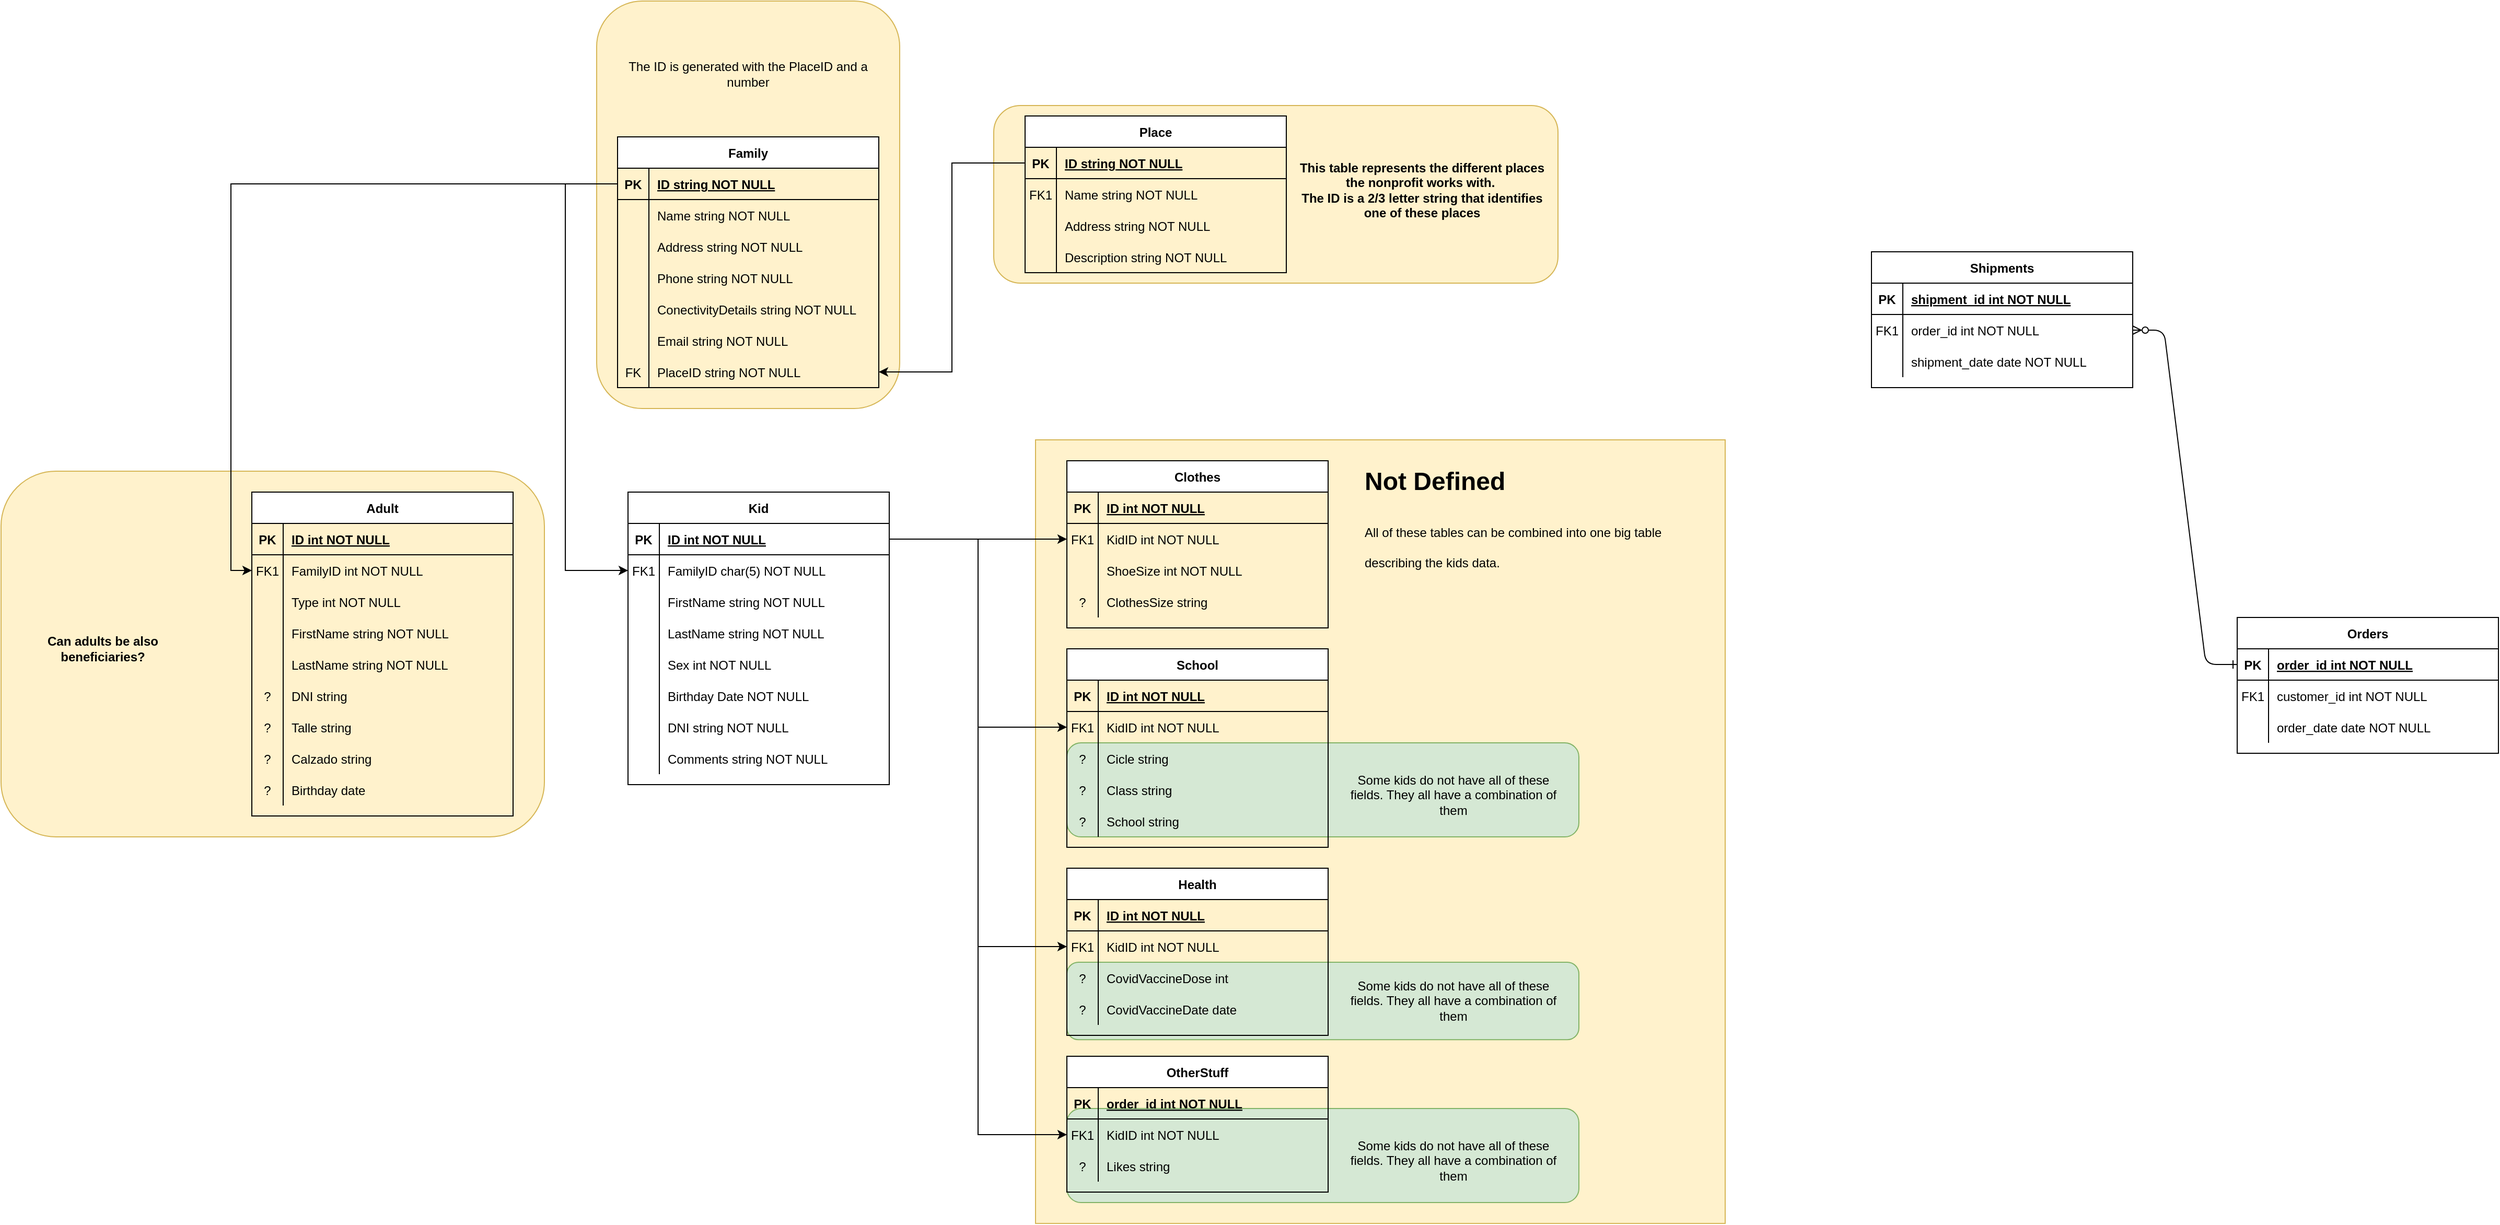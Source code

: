 <mxfile version="17.2.4" type="device" pages="2"><diagram id="R2lEEEUBdFMjLlhIrx00" name="Kids"><mxGraphModel dx="2304" dy="2159" grid="1" gridSize="10" guides="1" tooltips="1" connect="1" arrows="1" fold="1" page="1" pageScale="1" pageWidth="850" pageHeight="1100" math="0" shadow="0" extFonts="Permanent Marker^https://fonts.googleapis.com/css?family=Permanent+Marker"><root><mxCell id="0"/><mxCell id="1" parent="0"/><mxCell id="fYqkHlz7VNwmRPPHL7Wn-7" value="" style="group" vertex="1" connectable="0" parent="1"><mxGeometry x="70" y="-80" width="290" height="390" as="geometry"/></mxCell><mxCell id="fYqkHlz7VNwmRPPHL7Wn-5" value="" style="rounded=1;whiteSpace=wrap;html=1;fillColor=#fff2cc;strokeColor=#d6b656;" vertex="1" parent="fYqkHlz7VNwmRPPHL7Wn-7"><mxGeometry width="290" height="390" as="geometry"/></mxCell><mxCell id="fYqkHlz7VNwmRPPHL7Wn-6" value="The ID is generated with the PlaceID and a number" style="text;html=1;strokeColor=none;fillColor=none;align=center;verticalAlign=middle;whiteSpace=wrap;rounded=0;" vertex="1" parent="fYqkHlz7VNwmRPPHL7Wn-7"><mxGeometry x="20" y="20" width="250" height="100" as="geometry"/></mxCell><mxCell id="fYqkHlz7VNwmRPPHL7Wn-4" value="" style="group" vertex="1" connectable="0" parent="1"><mxGeometry x="-500" y="370" width="520" height="350" as="geometry"/></mxCell><mxCell id="fYqkHlz7VNwmRPPHL7Wn-1" value="" style="rounded=1;whiteSpace=wrap;html=1;fillColor=#fff2cc;strokeColor=#d6b656;" vertex="1" parent="fYqkHlz7VNwmRPPHL7Wn-4"><mxGeometry width="520" height="350" as="geometry"/></mxCell><mxCell id="fYqkHlz7VNwmRPPHL7Wn-2" value="&lt;b&gt;Can adults be also beneficiaries?&lt;/b&gt;" style="text;html=1;strokeColor=none;fillColor=none;align=center;verticalAlign=middle;whiteSpace=wrap;rounded=0;" vertex="1" parent="fYqkHlz7VNwmRPPHL7Wn-4"><mxGeometry x="15" y="20" width="165" height="300" as="geometry"/></mxCell><mxCell id="0BDcIQrOT1i5XPX_h_Ey-171" value="" style="group" parent="1" vertex="1" connectable="0"><mxGeometry x="450" y="20" width="540" height="170" as="geometry"/></mxCell><mxCell id="0BDcIQrOT1i5XPX_h_Ey-169" value="" style="rounded=1;whiteSpace=wrap;html=1;fillColor=#fff2cc;strokeColor=#d6b656;" parent="0BDcIQrOT1i5XPX_h_Ey-171" vertex="1"><mxGeometry width="540" height="170" as="geometry"/></mxCell><mxCell id="0BDcIQrOT1i5XPX_h_Ey-170" value="&lt;b&gt;This table represents the different places the nonprofit works with.&amp;nbsp;&lt;br&gt;The ID is a 2/3 letter string that identifies one of these places&lt;br&gt;&lt;/b&gt;" style="text;html=1;strokeColor=none;fillColor=none;align=center;verticalAlign=middle;whiteSpace=wrap;rounded=0;" parent="0BDcIQrOT1i5XPX_h_Ey-171" vertex="1"><mxGeometry x="290" y="7.391" width="240" height="147.826" as="geometry"/></mxCell><mxCell id="0BDcIQrOT1i5XPX_h_Ey-158" value="" style="rounded=0;whiteSpace=wrap;html=1;fillColor=#fff2cc;strokeColor=#d6b656;" parent="1" vertex="1"><mxGeometry x="490" y="340" width="660" height="750" as="geometry"/></mxCell><mxCell id="0BDcIQrOT1i5XPX_h_Ey-168" value="" style="group" parent="1" vertex="1" connectable="0"><mxGeometry x="520" y="840" width="490" height="74.118" as="geometry"/></mxCell><mxCell id="0BDcIQrOT1i5XPX_h_Ey-162" value="" style="rounded=1;whiteSpace=wrap;html=1;fillColor=#d5e8d4;strokeColor=#82b366;" parent="0BDcIQrOT1i5XPX_h_Ey-168" vertex="1"><mxGeometry width="490" height="74.118" as="geometry"/></mxCell><mxCell id="0BDcIQrOT1i5XPX_h_Ey-163" value="Some kids do not have all of these fields. They all have a combination of them" style="text;html=1;strokeColor=none;fillColor=none;align=center;verticalAlign=middle;whiteSpace=wrap;rounded=0;" parent="0BDcIQrOT1i5XPX_h_Ey-168" vertex="1"><mxGeometry x="260" y="4.118" width="220" height="65.882" as="geometry"/></mxCell><mxCell id="0BDcIQrOT1i5XPX_h_Ey-167" value="" style="group" parent="1" vertex="1" connectable="0"><mxGeometry x="520" y="980" width="490" height="90" as="geometry"/></mxCell><mxCell id="0BDcIQrOT1i5XPX_h_Ey-165" value="" style="rounded=1;whiteSpace=wrap;html=1;fillColor=#d5e8d4;strokeColor=#82b366;" parent="0BDcIQrOT1i5XPX_h_Ey-167" vertex="1"><mxGeometry width="490" height="90" as="geometry"/></mxCell><mxCell id="0BDcIQrOT1i5XPX_h_Ey-166" value="Some kids do not have all of these fields. They all have a combination of them" style="text;html=1;strokeColor=none;fillColor=none;align=center;verticalAlign=middle;whiteSpace=wrap;rounded=0;" parent="0BDcIQrOT1i5XPX_h_Ey-167" vertex="1"><mxGeometry x="260" y="10" width="220" height="80" as="geometry"/></mxCell><mxCell id="0BDcIQrOT1i5XPX_h_Ey-160" value="" style="rounded=1;whiteSpace=wrap;html=1;fillColor=#d5e8d4;strokeColor=#82b366;" parent="1" vertex="1"><mxGeometry x="520" y="630" width="490" height="90" as="geometry"/></mxCell><mxCell id="C-vyLk0tnHw3VtMMgP7b-12" value="" style="edgeStyle=entityRelationEdgeStyle;endArrow=ERzeroToMany;startArrow=ERone;endFill=1;startFill=0;" parent="1" source="C-vyLk0tnHw3VtMMgP7b-3" target="C-vyLk0tnHw3VtMMgP7b-17" edge="1"><mxGeometry width="100" height="100" relative="1" as="geometry"><mxPoint x="400" y="180" as="sourcePoint"/><mxPoint x="460" y="205" as="targetPoint"/></mxGeometry></mxCell><mxCell id="C-vyLk0tnHw3VtMMgP7b-2" value="Orders" style="shape=table;startSize=30;container=1;collapsible=1;childLayout=tableLayout;fixedRows=1;rowLines=0;fontStyle=1;align=center;resizeLast=1;" parent="1" vertex="1"><mxGeometry x="1640" y="510" width="250" height="130" as="geometry"/></mxCell><mxCell id="C-vyLk0tnHw3VtMMgP7b-3" value="" style="shape=partialRectangle;collapsible=0;dropTarget=0;pointerEvents=0;fillColor=none;points=[[0,0.5],[1,0.5]];portConstraint=eastwest;top=0;left=0;right=0;bottom=1;" parent="C-vyLk0tnHw3VtMMgP7b-2" vertex="1"><mxGeometry y="30" width="250" height="30" as="geometry"/></mxCell><mxCell id="C-vyLk0tnHw3VtMMgP7b-4" value="PK" style="shape=partialRectangle;overflow=hidden;connectable=0;fillColor=none;top=0;left=0;bottom=0;right=0;fontStyle=1;" parent="C-vyLk0tnHw3VtMMgP7b-3" vertex="1"><mxGeometry width="30" height="30" as="geometry"><mxRectangle width="30" height="30" as="alternateBounds"/></mxGeometry></mxCell><mxCell id="C-vyLk0tnHw3VtMMgP7b-5" value="order_id int NOT NULL " style="shape=partialRectangle;overflow=hidden;connectable=0;fillColor=none;top=0;left=0;bottom=0;right=0;align=left;spacingLeft=6;fontStyle=5;" parent="C-vyLk0tnHw3VtMMgP7b-3" vertex="1"><mxGeometry x="30" width="220" height="30" as="geometry"><mxRectangle width="220" height="30" as="alternateBounds"/></mxGeometry></mxCell><mxCell id="C-vyLk0tnHw3VtMMgP7b-6" value="" style="shape=partialRectangle;collapsible=0;dropTarget=0;pointerEvents=0;fillColor=none;points=[[0,0.5],[1,0.5]];portConstraint=eastwest;top=0;left=0;right=0;bottom=0;" parent="C-vyLk0tnHw3VtMMgP7b-2" vertex="1"><mxGeometry y="60" width="250" height="30" as="geometry"/></mxCell><mxCell id="C-vyLk0tnHw3VtMMgP7b-7" value="FK1" style="shape=partialRectangle;overflow=hidden;connectable=0;fillColor=none;top=0;left=0;bottom=0;right=0;" parent="C-vyLk0tnHw3VtMMgP7b-6" vertex="1"><mxGeometry width="30" height="30" as="geometry"><mxRectangle width="30" height="30" as="alternateBounds"/></mxGeometry></mxCell><mxCell id="C-vyLk0tnHw3VtMMgP7b-8" value="customer_id int NOT NULL" style="shape=partialRectangle;overflow=hidden;connectable=0;fillColor=none;top=0;left=0;bottom=0;right=0;align=left;spacingLeft=6;" parent="C-vyLk0tnHw3VtMMgP7b-6" vertex="1"><mxGeometry x="30" width="220" height="30" as="geometry"><mxRectangle width="220" height="30" as="alternateBounds"/></mxGeometry></mxCell><mxCell id="C-vyLk0tnHw3VtMMgP7b-9" value="" style="shape=partialRectangle;collapsible=0;dropTarget=0;pointerEvents=0;fillColor=none;points=[[0,0.5],[1,0.5]];portConstraint=eastwest;top=0;left=0;right=0;bottom=0;" parent="C-vyLk0tnHw3VtMMgP7b-2" vertex="1"><mxGeometry y="90" width="250" height="30" as="geometry"/></mxCell><mxCell id="C-vyLk0tnHw3VtMMgP7b-10" value="" style="shape=partialRectangle;overflow=hidden;connectable=0;fillColor=none;top=0;left=0;bottom=0;right=0;" parent="C-vyLk0tnHw3VtMMgP7b-9" vertex="1"><mxGeometry width="30" height="30" as="geometry"><mxRectangle width="30" height="30" as="alternateBounds"/></mxGeometry></mxCell><mxCell id="C-vyLk0tnHw3VtMMgP7b-11" value="order_date date NOT NULL" style="shape=partialRectangle;overflow=hidden;connectable=0;fillColor=none;top=0;left=0;bottom=0;right=0;align=left;spacingLeft=6;" parent="C-vyLk0tnHw3VtMMgP7b-9" vertex="1"><mxGeometry x="30" width="220" height="30" as="geometry"><mxRectangle width="220" height="30" as="alternateBounds"/></mxGeometry></mxCell><mxCell id="C-vyLk0tnHw3VtMMgP7b-13" value="Shipments" style="shape=table;startSize=30;container=1;collapsible=1;childLayout=tableLayout;fixedRows=1;rowLines=0;fontStyle=1;align=center;resizeLast=1;" parent="1" vertex="1"><mxGeometry x="1290" y="160" width="250" height="130" as="geometry"/></mxCell><mxCell id="C-vyLk0tnHw3VtMMgP7b-14" value="" style="shape=partialRectangle;collapsible=0;dropTarget=0;pointerEvents=0;fillColor=none;points=[[0,0.5],[1,0.5]];portConstraint=eastwest;top=0;left=0;right=0;bottom=1;" parent="C-vyLk0tnHw3VtMMgP7b-13" vertex="1"><mxGeometry y="30" width="250" height="30" as="geometry"/></mxCell><mxCell id="C-vyLk0tnHw3VtMMgP7b-15" value="PK" style="shape=partialRectangle;overflow=hidden;connectable=0;fillColor=none;top=0;left=0;bottom=0;right=0;fontStyle=1;" parent="C-vyLk0tnHw3VtMMgP7b-14" vertex="1"><mxGeometry width="30" height="30" as="geometry"><mxRectangle width="30" height="30" as="alternateBounds"/></mxGeometry></mxCell><mxCell id="C-vyLk0tnHw3VtMMgP7b-16" value="shipment_id int NOT NULL " style="shape=partialRectangle;overflow=hidden;connectable=0;fillColor=none;top=0;left=0;bottom=0;right=0;align=left;spacingLeft=6;fontStyle=5;" parent="C-vyLk0tnHw3VtMMgP7b-14" vertex="1"><mxGeometry x="30" width="220" height="30" as="geometry"><mxRectangle width="220" height="30" as="alternateBounds"/></mxGeometry></mxCell><mxCell id="C-vyLk0tnHw3VtMMgP7b-17" value="" style="shape=partialRectangle;collapsible=0;dropTarget=0;pointerEvents=0;fillColor=none;points=[[0,0.5],[1,0.5]];portConstraint=eastwest;top=0;left=0;right=0;bottom=0;" parent="C-vyLk0tnHw3VtMMgP7b-13" vertex="1"><mxGeometry y="60" width="250" height="30" as="geometry"/></mxCell><mxCell id="C-vyLk0tnHw3VtMMgP7b-18" value="FK1" style="shape=partialRectangle;overflow=hidden;connectable=0;fillColor=none;top=0;left=0;bottom=0;right=0;" parent="C-vyLk0tnHw3VtMMgP7b-17" vertex="1"><mxGeometry width="30" height="30" as="geometry"><mxRectangle width="30" height="30" as="alternateBounds"/></mxGeometry></mxCell><mxCell id="C-vyLk0tnHw3VtMMgP7b-19" value="order_id int NOT NULL" style="shape=partialRectangle;overflow=hidden;connectable=0;fillColor=none;top=0;left=0;bottom=0;right=0;align=left;spacingLeft=6;" parent="C-vyLk0tnHw3VtMMgP7b-17" vertex="1"><mxGeometry x="30" width="220" height="30" as="geometry"><mxRectangle width="220" height="30" as="alternateBounds"/></mxGeometry></mxCell><mxCell id="C-vyLk0tnHw3VtMMgP7b-20" value="" style="shape=partialRectangle;collapsible=0;dropTarget=0;pointerEvents=0;fillColor=none;points=[[0,0.5],[1,0.5]];portConstraint=eastwest;top=0;left=0;right=0;bottom=0;" parent="C-vyLk0tnHw3VtMMgP7b-13" vertex="1"><mxGeometry y="90" width="250" height="30" as="geometry"/></mxCell><mxCell id="C-vyLk0tnHw3VtMMgP7b-21" value="" style="shape=partialRectangle;overflow=hidden;connectable=0;fillColor=none;top=0;left=0;bottom=0;right=0;" parent="C-vyLk0tnHw3VtMMgP7b-20" vertex="1"><mxGeometry width="30" height="30" as="geometry"><mxRectangle width="30" height="30" as="alternateBounds"/></mxGeometry></mxCell><mxCell id="C-vyLk0tnHw3VtMMgP7b-22" value="shipment_date date NOT NULL" style="shape=partialRectangle;overflow=hidden;connectable=0;fillColor=none;top=0;left=0;bottom=0;right=0;align=left;spacingLeft=6;" parent="C-vyLk0tnHw3VtMMgP7b-20" vertex="1"><mxGeometry x="30" width="220" height="30" as="geometry"><mxRectangle width="220" height="30" as="alternateBounds"/></mxGeometry></mxCell><mxCell id="C-vyLk0tnHw3VtMMgP7b-23" value="Family" style="shape=table;startSize=30;container=1;collapsible=1;childLayout=tableLayout;fixedRows=1;rowLines=0;fontStyle=1;align=center;resizeLast=1;" parent="1" vertex="1"><mxGeometry x="90" y="50" width="250" height="240" as="geometry"/></mxCell><mxCell id="C-vyLk0tnHw3VtMMgP7b-24" value="" style="shape=partialRectangle;collapsible=0;dropTarget=0;pointerEvents=0;fillColor=none;points=[[0,0.5],[1,0.5]];portConstraint=eastwest;top=0;left=0;right=0;bottom=1;" parent="C-vyLk0tnHw3VtMMgP7b-23" vertex="1"><mxGeometry y="30" width="250" height="30" as="geometry"/></mxCell><mxCell id="C-vyLk0tnHw3VtMMgP7b-25" value="PK" style="shape=partialRectangle;overflow=hidden;connectable=0;fillColor=none;top=0;left=0;bottom=0;right=0;fontStyle=1;" parent="C-vyLk0tnHw3VtMMgP7b-24" vertex="1"><mxGeometry width="30" height="30" as="geometry"><mxRectangle width="30" height="30" as="alternateBounds"/></mxGeometry></mxCell><mxCell id="C-vyLk0tnHw3VtMMgP7b-26" value="ID string NOT NULL" style="shape=partialRectangle;overflow=hidden;connectable=0;fillColor=none;top=0;left=0;bottom=0;right=0;align=left;spacingLeft=6;fontStyle=5;" parent="C-vyLk0tnHw3VtMMgP7b-24" vertex="1"><mxGeometry x="30" width="220" height="30" as="geometry"><mxRectangle width="220" height="30" as="alternateBounds"/></mxGeometry></mxCell><mxCell id="C-vyLk0tnHw3VtMMgP7b-27" value="" style="shape=partialRectangle;collapsible=0;dropTarget=0;pointerEvents=0;fillColor=none;points=[[0,0.5],[1,0.5]];portConstraint=eastwest;top=0;left=0;right=0;bottom=0;" parent="C-vyLk0tnHw3VtMMgP7b-23" vertex="1"><mxGeometry y="60" width="250" height="30" as="geometry"/></mxCell><mxCell id="C-vyLk0tnHw3VtMMgP7b-28" value="" style="shape=partialRectangle;overflow=hidden;connectable=0;fillColor=none;top=0;left=0;bottom=0;right=0;" parent="C-vyLk0tnHw3VtMMgP7b-27" vertex="1"><mxGeometry width="30" height="30" as="geometry"><mxRectangle width="30" height="30" as="alternateBounds"/></mxGeometry></mxCell><mxCell id="C-vyLk0tnHw3VtMMgP7b-29" value="Name string NOT NULL" style="shape=partialRectangle;overflow=hidden;connectable=0;fillColor=none;top=0;left=0;bottom=0;right=0;align=left;spacingLeft=6;" parent="C-vyLk0tnHw3VtMMgP7b-27" vertex="1"><mxGeometry x="30" width="220" height="30" as="geometry"><mxRectangle width="220" height="30" as="alternateBounds"/></mxGeometry></mxCell><mxCell id="0BDcIQrOT1i5XPX_h_Ey-1" value="" style="shape=partialRectangle;collapsible=0;dropTarget=0;pointerEvents=0;fillColor=none;points=[[0,0.5],[1,0.5]];portConstraint=eastwest;top=0;left=0;right=0;bottom=0;" parent="C-vyLk0tnHw3VtMMgP7b-23" vertex="1"><mxGeometry y="90" width="250" height="30" as="geometry"/></mxCell><mxCell id="0BDcIQrOT1i5XPX_h_Ey-2" value="" style="shape=partialRectangle;overflow=hidden;connectable=0;fillColor=none;top=0;left=0;bottom=0;right=0;" parent="0BDcIQrOT1i5XPX_h_Ey-1" vertex="1"><mxGeometry width="30" height="30" as="geometry"><mxRectangle width="30" height="30" as="alternateBounds"/></mxGeometry></mxCell><mxCell id="0BDcIQrOT1i5XPX_h_Ey-3" value="Address string NOT NULL" style="shape=partialRectangle;overflow=hidden;connectable=0;fillColor=none;top=0;left=0;bottom=0;right=0;align=left;spacingLeft=6;" parent="0BDcIQrOT1i5XPX_h_Ey-1" vertex="1"><mxGeometry x="30" width="220" height="30" as="geometry"><mxRectangle width="220" height="30" as="alternateBounds"/></mxGeometry></mxCell><mxCell id="0BDcIQrOT1i5XPX_h_Ey-4" value="" style="shape=partialRectangle;collapsible=0;dropTarget=0;pointerEvents=0;fillColor=none;points=[[0,0.5],[1,0.5]];portConstraint=eastwest;top=0;left=0;right=0;bottom=0;" parent="C-vyLk0tnHw3VtMMgP7b-23" vertex="1"><mxGeometry y="120" width="250" height="30" as="geometry"/></mxCell><mxCell id="0BDcIQrOT1i5XPX_h_Ey-5" value="" style="shape=partialRectangle;overflow=hidden;connectable=0;fillColor=none;top=0;left=0;bottom=0;right=0;" parent="0BDcIQrOT1i5XPX_h_Ey-4" vertex="1"><mxGeometry width="30" height="30" as="geometry"><mxRectangle width="30" height="30" as="alternateBounds"/></mxGeometry></mxCell><mxCell id="0BDcIQrOT1i5XPX_h_Ey-6" value="Phone string NOT NULL" style="shape=partialRectangle;overflow=hidden;connectable=0;fillColor=none;top=0;left=0;bottom=0;right=0;align=left;spacingLeft=6;" parent="0BDcIQrOT1i5XPX_h_Ey-4" vertex="1"><mxGeometry x="30" width="220" height="30" as="geometry"><mxRectangle width="220" height="30" as="alternateBounds"/></mxGeometry></mxCell><mxCell id="0BDcIQrOT1i5XPX_h_Ey-7" value="" style="shape=partialRectangle;collapsible=0;dropTarget=0;pointerEvents=0;fillColor=none;points=[[0,0.5],[1,0.5]];portConstraint=eastwest;top=0;left=0;right=0;bottom=0;" parent="C-vyLk0tnHw3VtMMgP7b-23" vertex="1"><mxGeometry y="150" width="250" height="30" as="geometry"/></mxCell><mxCell id="0BDcIQrOT1i5XPX_h_Ey-8" value="" style="shape=partialRectangle;overflow=hidden;connectable=0;fillColor=none;top=0;left=0;bottom=0;right=0;" parent="0BDcIQrOT1i5XPX_h_Ey-7" vertex="1"><mxGeometry width="30" height="30" as="geometry"><mxRectangle width="30" height="30" as="alternateBounds"/></mxGeometry></mxCell><mxCell id="0BDcIQrOT1i5XPX_h_Ey-9" value="ConectivityDetails string NOT NULL" style="shape=partialRectangle;overflow=hidden;connectable=0;fillColor=none;top=0;left=0;bottom=0;right=0;align=left;spacingLeft=6;" parent="0BDcIQrOT1i5XPX_h_Ey-7" vertex="1"><mxGeometry x="30" width="220" height="30" as="geometry"><mxRectangle width="220" height="30" as="alternateBounds"/></mxGeometry></mxCell><mxCell id="0BDcIQrOT1i5XPX_h_Ey-10" value="" style="shape=partialRectangle;collapsible=0;dropTarget=0;pointerEvents=0;fillColor=none;points=[[0,0.5],[1,0.5]];portConstraint=eastwest;top=0;left=0;right=0;bottom=0;" parent="C-vyLk0tnHw3VtMMgP7b-23" vertex="1"><mxGeometry y="180" width="250" height="30" as="geometry"/></mxCell><mxCell id="0BDcIQrOT1i5XPX_h_Ey-11" value="" style="shape=partialRectangle;overflow=hidden;connectable=0;fillColor=none;top=0;left=0;bottom=0;right=0;" parent="0BDcIQrOT1i5XPX_h_Ey-10" vertex="1"><mxGeometry width="30" height="30" as="geometry"><mxRectangle width="30" height="30" as="alternateBounds"/></mxGeometry></mxCell><mxCell id="0BDcIQrOT1i5XPX_h_Ey-12" value="Email string NOT NULL" style="shape=partialRectangle;overflow=hidden;connectable=0;fillColor=none;top=0;left=0;bottom=0;right=0;align=left;spacingLeft=6;" parent="0BDcIQrOT1i5XPX_h_Ey-10" vertex="1"><mxGeometry x="30" width="220" height="30" as="geometry"><mxRectangle width="220" height="30" as="alternateBounds"/></mxGeometry></mxCell><mxCell id="0BDcIQrOT1i5XPX_h_Ey-16" value="" style="shape=partialRectangle;collapsible=0;dropTarget=0;pointerEvents=0;fillColor=none;points=[[0,0.5],[1,0.5]];portConstraint=eastwest;top=0;left=0;right=0;bottom=0;" parent="C-vyLk0tnHw3VtMMgP7b-23" vertex="1"><mxGeometry y="210" width="250" height="30" as="geometry"/></mxCell><mxCell id="0BDcIQrOT1i5XPX_h_Ey-17" value="FK" style="shape=partialRectangle;overflow=hidden;connectable=0;fillColor=none;top=0;left=0;bottom=0;right=0;" parent="0BDcIQrOT1i5XPX_h_Ey-16" vertex="1"><mxGeometry width="30" height="30" as="geometry"><mxRectangle width="30" height="30" as="alternateBounds"/></mxGeometry></mxCell><mxCell id="0BDcIQrOT1i5XPX_h_Ey-18" value="PlaceID string NOT NULL" style="shape=partialRectangle;overflow=hidden;connectable=0;fillColor=none;top=0;left=0;bottom=0;right=0;align=left;spacingLeft=6;" parent="0BDcIQrOT1i5XPX_h_Ey-16" vertex="1"><mxGeometry x="30" width="220" height="30" as="geometry"><mxRectangle width="220" height="30" as="alternateBounds"/></mxGeometry></mxCell><mxCell id="0BDcIQrOT1i5XPX_h_Ey-19" value="Place" style="shape=table;startSize=30;container=1;collapsible=1;childLayout=tableLayout;fixedRows=1;rowLines=0;fontStyle=1;align=center;resizeLast=1;" parent="1" vertex="1"><mxGeometry x="480" y="30" width="250" height="150" as="geometry"/></mxCell><mxCell id="0BDcIQrOT1i5XPX_h_Ey-20" value="" style="shape=partialRectangle;collapsible=0;dropTarget=0;pointerEvents=0;fillColor=none;points=[[0,0.5],[1,0.5]];portConstraint=eastwest;top=0;left=0;right=0;bottom=1;" parent="0BDcIQrOT1i5XPX_h_Ey-19" vertex="1"><mxGeometry y="30" width="250" height="30" as="geometry"/></mxCell><mxCell id="0BDcIQrOT1i5XPX_h_Ey-21" value="PK" style="shape=partialRectangle;overflow=hidden;connectable=0;fillColor=none;top=0;left=0;bottom=0;right=0;fontStyle=1;" parent="0BDcIQrOT1i5XPX_h_Ey-20" vertex="1"><mxGeometry width="30" height="30" as="geometry"><mxRectangle width="30" height="30" as="alternateBounds"/></mxGeometry></mxCell><mxCell id="0BDcIQrOT1i5XPX_h_Ey-22" value="ID string NOT NULL " style="shape=partialRectangle;overflow=hidden;connectable=0;fillColor=none;top=0;left=0;bottom=0;right=0;align=left;spacingLeft=6;fontStyle=5;" parent="0BDcIQrOT1i5XPX_h_Ey-20" vertex="1"><mxGeometry x="30" width="220" height="30" as="geometry"><mxRectangle width="220" height="30" as="alternateBounds"/></mxGeometry></mxCell><mxCell id="0BDcIQrOT1i5XPX_h_Ey-23" value="" style="shape=partialRectangle;collapsible=0;dropTarget=0;pointerEvents=0;fillColor=none;points=[[0,0.5],[1,0.5]];portConstraint=eastwest;top=0;left=0;right=0;bottom=0;" parent="0BDcIQrOT1i5XPX_h_Ey-19" vertex="1"><mxGeometry y="60" width="250" height="30" as="geometry"/></mxCell><mxCell id="0BDcIQrOT1i5XPX_h_Ey-24" value="FK1" style="shape=partialRectangle;overflow=hidden;connectable=0;fillColor=none;top=0;left=0;bottom=0;right=0;" parent="0BDcIQrOT1i5XPX_h_Ey-23" vertex="1"><mxGeometry width="30" height="30" as="geometry"><mxRectangle width="30" height="30" as="alternateBounds"/></mxGeometry></mxCell><mxCell id="0BDcIQrOT1i5XPX_h_Ey-25" value="Name string NOT NULL" style="shape=partialRectangle;overflow=hidden;connectable=0;fillColor=none;top=0;left=0;bottom=0;right=0;align=left;spacingLeft=6;" parent="0BDcIQrOT1i5XPX_h_Ey-23" vertex="1"><mxGeometry x="30" width="220" height="30" as="geometry"><mxRectangle width="220" height="30" as="alternateBounds"/></mxGeometry></mxCell><mxCell id="0BDcIQrOT1i5XPX_h_Ey-26" value="" style="shape=partialRectangle;collapsible=0;dropTarget=0;pointerEvents=0;fillColor=none;points=[[0,0.5],[1,0.5]];portConstraint=eastwest;top=0;left=0;right=0;bottom=0;" parent="0BDcIQrOT1i5XPX_h_Ey-19" vertex="1"><mxGeometry y="90" width="250" height="30" as="geometry"/></mxCell><mxCell id="0BDcIQrOT1i5XPX_h_Ey-27" value="" style="shape=partialRectangle;overflow=hidden;connectable=0;fillColor=none;top=0;left=0;bottom=0;right=0;" parent="0BDcIQrOT1i5XPX_h_Ey-26" vertex="1"><mxGeometry width="30" height="30" as="geometry"><mxRectangle width="30" height="30" as="alternateBounds"/></mxGeometry></mxCell><mxCell id="0BDcIQrOT1i5XPX_h_Ey-28" value="Address string NOT NULL" style="shape=partialRectangle;overflow=hidden;connectable=0;fillColor=none;top=0;left=0;bottom=0;right=0;align=left;spacingLeft=6;" parent="0BDcIQrOT1i5XPX_h_Ey-26" vertex="1"><mxGeometry x="30" width="220" height="30" as="geometry"><mxRectangle width="220" height="30" as="alternateBounds"/></mxGeometry></mxCell><mxCell id="0BDcIQrOT1i5XPX_h_Ey-29" value="" style="shape=partialRectangle;collapsible=0;dropTarget=0;pointerEvents=0;fillColor=none;points=[[0,0.5],[1,0.5]];portConstraint=eastwest;top=0;left=0;right=0;bottom=0;" parent="0BDcIQrOT1i5XPX_h_Ey-19" vertex="1"><mxGeometry y="120" width="250" height="30" as="geometry"/></mxCell><mxCell id="0BDcIQrOT1i5XPX_h_Ey-30" value="" style="shape=partialRectangle;overflow=hidden;connectable=0;fillColor=none;top=0;left=0;bottom=0;right=0;" parent="0BDcIQrOT1i5XPX_h_Ey-29" vertex="1"><mxGeometry width="30" height="30" as="geometry"><mxRectangle width="30" height="30" as="alternateBounds"/></mxGeometry></mxCell><mxCell id="0BDcIQrOT1i5XPX_h_Ey-31" value="Description string NOT NULL" style="shape=partialRectangle;overflow=hidden;connectable=0;fillColor=none;top=0;left=0;bottom=0;right=0;align=left;spacingLeft=6;" parent="0BDcIQrOT1i5XPX_h_Ey-29" vertex="1"><mxGeometry x="30" width="220" height="30" as="geometry"><mxRectangle width="220" height="30" as="alternateBounds"/></mxGeometry></mxCell><mxCell id="0BDcIQrOT1i5XPX_h_Ey-32" style="edgeStyle=orthogonalEdgeStyle;rounded=0;orthogonalLoop=1;jettySize=auto;html=1;exitX=0;exitY=0.5;exitDx=0;exitDy=0;entryX=1;entryY=0.5;entryDx=0;entryDy=0;" parent="1" source="0BDcIQrOT1i5XPX_h_Ey-20" target="0BDcIQrOT1i5XPX_h_Ey-16" edge="1"><mxGeometry relative="1" as="geometry"/></mxCell><mxCell id="0BDcIQrOT1i5XPX_h_Ey-33" value="Kid" style="shape=table;startSize=30;container=1;collapsible=1;childLayout=tableLayout;fixedRows=1;rowLines=0;fontStyle=1;align=center;resizeLast=1;" parent="1" vertex="1"><mxGeometry x="100" y="390" width="250" height="280" as="geometry"><mxRectangle x="100" y="390" width="50" height="30" as="alternateBounds"/></mxGeometry></mxCell><mxCell id="0BDcIQrOT1i5XPX_h_Ey-34" value="" style="shape=partialRectangle;collapsible=0;dropTarget=0;pointerEvents=0;fillColor=none;points=[[0,0.5],[1,0.5]];portConstraint=eastwest;top=0;left=0;right=0;bottom=1;" parent="0BDcIQrOT1i5XPX_h_Ey-33" vertex="1"><mxGeometry y="30" width="250" height="30" as="geometry"/></mxCell><mxCell id="0BDcIQrOT1i5XPX_h_Ey-35" value="PK" style="shape=partialRectangle;overflow=hidden;connectable=0;fillColor=none;top=0;left=0;bottom=0;right=0;fontStyle=1;" parent="0BDcIQrOT1i5XPX_h_Ey-34" vertex="1"><mxGeometry width="30" height="30" as="geometry"><mxRectangle width="30" height="30" as="alternateBounds"/></mxGeometry></mxCell><mxCell id="0BDcIQrOT1i5XPX_h_Ey-36" value="ID int NOT NULL " style="shape=partialRectangle;overflow=hidden;connectable=0;fillColor=none;top=0;left=0;bottom=0;right=0;align=left;spacingLeft=6;fontStyle=5;" parent="0BDcIQrOT1i5XPX_h_Ey-34" vertex="1"><mxGeometry x="30" width="220" height="30" as="geometry"><mxRectangle width="220" height="30" as="alternateBounds"/></mxGeometry></mxCell><mxCell id="0BDcIQrOT1i5XPX_h_Ey-37" value="" style="shape=partialRectangle;collapsible=0;dropTarget=0;pointerEvents=0;fillColor=none;points=[[0,0.5],[1,0.5]];portConstraint=eastwest;top=0;left=0;right=0;bottom=0;" parent="0BDcIQrOT1i5XPX_h_Ey-33" vertex="1"><mxGeometry y="60" width="250" height="30" as="geometry"/></mxCell><mxCell id="0BDcIQrOT1i5XPX_h_Ey-38" value="FK1" style="shape=partialRectangle;overflow=hidden;connectable=0;fillColor=none;top=0;left=0;bottom=0;right=0;" parent="0BDcIQrOT1i5XPX_h_Ey-37" vertex="1"><mxGeometry width="30" height="30" as="geometry"><mxRectangle width="30" height="30" as="alternateBounds"/></mxGeometry></mxCell><mxCell id="0BDcIQrOT1i5XPX_h_Ey-39" value="FamilyID char(5) NOT NULL" style="shape=partialRectangle;overflow=hidden;connectable=0;fillColor=none;top=0;left=0;bottom=0;right=0;align=left;spacingLeft=6;" parent="0BDcIQrOT1i5XPX_h_Ey-37" vertex="1"><mxGeometry x="30" width="220" height="30" as="geometry"><mxRectangle width="220" height="30" as="alternateBounds"/></mxGeometry></mxCell><mxCell id="0BDcIQrOT1i5XPX_h_Ey-48" value="" style="shape=partialRectangle;collapsible=0;dropTarget=0;pointerEvents=0;fillColor=none;points=[[0,0.5],[1,0.5]];portConstraint=eastwest;top=0;left=0;right=0;bottom=0;" parent="0BDcIQrOT1i5XPX_h_Ey-33" vertex="1"><mxGeometry y="90" width="250" height="30" as="geometry"/></mxCell><mxCell id="0BDcIQrOT1i5XPX_h_Ey-49" value="" style="shape=partialRectangle;overflow=hidden;connectable=0;fillColor=none;top=0;left=0;bottom=0;right=0;" parent="0BDcIQrOT1i5XPX_h_Ey-48" vertex="1"><mxGeometry width="30" height="30" as="geometry"><mxRectangle width="30" height="30" as="alternateBounds"/></mxGeometry></mxCell><mxCell id="0BDcIQrOT1i5XPX_h_Ey-50" value="FirstName string NOT NULL" style="shape=partialRectangle;overflow=hidden;connectable=0;fillColor=none;top=0;left=0;bottom=0;right=0;align=left;spacingLeft=6;" parent="0BDcIQrOT1i5XPX_h_Ey-48" vertex="1"><mxGeometry x="30" width="220" height="30" as="geometry"><mxRectangle width="220" height="30" as="alternateBounds"/></mxGeometry></mxCell><mxCell id="0BDcIQrOT1i5XPX_h_Ey-51" value="" style="shape=partialRectangle;collapsible=0;dropTarget=0;pointerEvents=0;fillColor=none;points=[[0,0.5],[1,0.5]];portConstraint=eastwest;top=0;left=0;right=0;bottom=0;" parent="0BDcIQrOT1i5XPX_h_Ey-33" vertex="1"><mxGeometry y="120" width="250" height="30" as="geometry"/></mxCell><mxCell id="0BDcIQrOT1i5XPX_h_Ey-52" value="" style="shape=partialRectangle;overflow=hidden;connectable=0;fillColor=none;top=0;left=0;bottom=0;right=0;" parent="0BDcIQrOT1i5XPX_h_Ey-51" vertex="1"><mxGeometry width="30" height="30" as="geometry"><mxRectangle width="30" height="30" as="alternateBounds"/></mxGeometry></mxCell><mxCell id="0BDcIQrOT1i5XPX_h_Ey-53" value="LastName string NOT NULL" style="shape=partialRectangle;overflow=hidden;connectable=0;fillColor=none;top=0;left=0;bottom=0;right=0;align=left;spacingLeft=6;" parent="0BDcIQrOT1i5XPX_h_Ey-51" vertex="1"><mxGeometry x="30" width="220" height="30" as="geometry"><mxRectangle width="220" height="30" as="alternateBounds"/></mxGeometry></mxCell><mxCell id="0BDcIQrOT1i5XPX_h_Ey-54" value="" style="shape=partialRectangle;collapsible=0;dropTarget=0;pointerEvents=0;fillColor=none;points=[[0,0.5],[1,0.5]];portConstraint=eastwest;top=0;left=0;right=0;bottom=0;" parent="0BDcIQrOT1i5XPX_h_Ey-33" vertex="1"><mxGeometry y="150" width="250" height="30" as="geometry"/></mxCell><mxCell id="0BDcIQrOT1i5XPX_h_Ey-55" value="" style="shape=partialRectangle;overflow=hidden;connectable=0;fillColor=none;top=0;left=0;bottom=0;right=0;" parent="0BDcIQrOT1i5XPX_h_Ey-54" vertex="1"><mxGeometry width="30" height="30" as="geometry"><mxRectangle width="30" height="30" as="alternateBounds"/></mxGeometry></mxCell><mxCell id="0BDcIQrOT1i5XPX_h_Ey-56" value="Sex int NOT NULL" style="shape=partialRectangle;overflow=hidden;connectable=0;fillColor=none;top=0;left=0;bottom=0;right=0;align=left;spacingLeft=6;" parent="0BDcIQrOT1i5XPX_h_Ey-54" vertex="1"><mxGeometry x="30" width="220" height="30" as="geometry"><mxRectangle width="220" height="30" as="alternateBounds"/></mxGeometry></mxCell><mxCell id="0BDcIQrOT1i5XPX_h_Ey-57" value="" style="shape=partialRectangle;collapsible=0;dropTarget=0;pointerEvents=0;fillColor=none;points=[[0,0.5],[1,0.5]];portConstraint=eastwest;top=0;left=0;right=0;bottom=0;" parent="0BDcIQrOT1i5XPX_h_Ey-33" vertex="1"><mxGeometry y="180" width="250" height="30" as="geometry"/></mxCell><mxCell id="0BDcIQrOT1i5XPX_h_Ey-58" value="" style="shape=partialRectangle;overflow=hidden;connectable=0;fillColor=none;top=0;left=0;bottom=0;right=0;" parent="0BDcIQrOT1i5XPX_h_Ey-57" vertex="1"><mxGeometry width="30" height="30" as="geometry"><mxRectangle width="30" height="30" as="alternateBounds"/></mxGeometry></mxCell><mxCell id="0BDcIQrOT1i5XPX_h_Ey-59" value="Birthday Date NOT NULL" style="shape=partialRectangle;overflow=hidden;connectable=0;fillColor=none;top=0;left=0;bottom=0;right=0;align=left;spacingLeft=6;" parent="0BDcIQrOT1i5XPX_h_Ey-57" vertex="1"><mxGeometry x="30" width="220" height="30" as="geometry"><mxRectangle width="220" height="30" as="alternateBounds"/></mxGeometry></mxCell><mxCell id="0BDcIQrOT1i5XPX_h_Ey-40" value="" style="shape=partialRectangle;collapsible=0;dropTarget=0;pointerEvents=0;fillColor=none;points=[[0,0.5],[1,0.5]];portConstraint=eastwest;top=0;left=0;right=0;bottom=0;" parent="0BDcIQrOT1i5XPX_h_Ey-33" vertex="1"><mxGeometry y="210" width="250" height="30" as="geometry"/></mxCell><mxCell id="0BDcIQrOT1i5XPX_h_Ey-41" value="" style="shape=partialRectangle;overflow=hidden;connectable=0;fillColor=none;top=0;left=0;bottom=0;right=0;" parent="0BDcIQrOT1i5XPX_h_Ey-40" vertex="1"><mxGeometry width="30" height="30" as="geometry"><mxRectangle width="30" height="30" as="alternateBounds"/></mxGeometry></mxCell><mxCell id="0BDcIQrOT1i5XPX_h_Ey-42" value="DNI string NOT NULL" style="shape=partialRectangle;overflow=hidden;connectable=0;fillColor=none;top=0;left=0;bottom=0;right=0;align=left;spacingLeft=6;" parent="0BDcIQrOT1i5XPX_h_Ey-40" vertex="1"><mxGeometry x="30" width="220" height="30" as="geometry"><mxRectangle width="220" height="30" as="alternateBounds"/></mxGeometry></mxCell><mxCell id="0BDcIQrOT1i5XPX_h_Ey-129" value="" style="shape=partialRectangle;collapsible=0;dropTarget=0;pointerEvents=0;fillColor=none;points=[[0,0.5],[1,0.5]];portConstraint=eastwest;top=0;left=0;right=0;bottom=0;" parent="0BDcIQrOT1i5XPX_h_Ey-33" vertex="1"><mxGeometry y="240" width="250" height="30" as="geometry"/></mxCell><mxCell id="0BDcIQrOT1i5XPX_h_Ey-130" value="" style="shape=partialRectangle;overflow=hidden;connectable=0;fillColor=none;top=0;left=0;bottom=0;right=0;" parent="0BDcIQrOT1i5XPX_h_Ey-129" vertex="1"><mxGeometry width="30" height="30" as="geometry"><mxRectangle width="30" height="30" as="alternateBounds"/></mxGeometry></mxCell><mxCell id="0BDcIQrOT1i5XPX_h_Ey-131" value="Comments string NOT NULL" style="shape=partialRectangle;overflow=hidden;connectable=0;fillColor=none;top=0;left=0;bottom=0;right=0;align=left;spacingLeft=6;" parent="0BDcIQrOT1i5XPX_h_Ey-129" vertex="1"><mxGeometry x="30" width="220" height="30" as="geometry"><mxRectangle width="220" height="30" as="alternateBounds"/></mxGeometry></mxCell><mxCell id="0BDcIQrOT1i5XPX_h_Ey-47" style="edgeStyle=orthogonalEdgeStyle;rounded=0;orthogonalLoop=1;jettySize=auto;html=1;exitX=0;exitY=0.5;exitDx=0;exitDy=0;entryX=0;entryY=0.5;entryDx=0;entryDy=0;" parent="1" source="C-vyLk0tnHw3VtMMgP7b-24" target="0BDcIQrOT1i5XPX_h_Ey-37" edge="1"><mxGeometry relative="1" as="geometry"><Array as="points"><mxPoint x="40" y="95"/><mxPoint x="40" y="465"/></Array></mxGeometry></mxCell><mxCell id="0BDcIQrOT1i5XPX_h_Ey-63" value="Adult" style="shape=table;startSize=30;container=1;collapsible=1;childLayout=tableLayout;fixedRows=1;rowLines=0;fontStyle=1;align=center;resizeLast=1;" parent="1" vertex="1"><mxGeometry x="-260" y="390" width="250" height="310" as="geometry"/></mxCell><mxCell id="0BDcIQrOT1i5XPX_h_Ey-64" value="" style="shape=partialRectangle;collapsible=0;dropTarget=0;pointerEvents=0;fillColor=none;points=[[0,0.5],[1,0.5]];portConstraint=eastwest;top=0;left=0;right=0;bottom=1;" parent="0BDcIQrOT1i5XPX_h_Ey-63" vertex="1"><mxGeometry y="30" width="250" height="30" as="geometry"/></mxCell><mxCell id="0BDcIQrOT1i5XPX_h_Ey-65" value="PK" style="shape=partialRectangle;overflow=hidden;connectable=0;fillColor=none;top=0;left=0;bottom=0;right=0;fontStyle=1;" parent="0BDcIQrOT1i5XPX_h_Ey-64" vertex="1"><mxGeometry width="30" height="30" as="geometry"><mxRectangle width="30" height="30" as="alternateBounds"/></mxGeometry></mxCell><mxCell id="0BDcIQrOT1i5XPX_h_Ey-66" value="ID int NOT NULL " style="shape=partialRectangle;overflow=hidden;connectable=0;fillColor=none;top=0;left=0;bottom=0;right=0;align=left;spacingLeft=6;fontStyle=5;" parent="0BDcIQrOT1i5XPX_h_Ey-64" vertex="1"><mxGeometry x="30" width="220" height="30" as="geometry"><mxRectangle width="220" height="30" as="alternateBounds"/></mxGeometry></mxCell><mxCell id="0BDcIQrOT1i5XPX_h_Ey-67" value="" style="shape=partialRectangle;collapsible=0;dropTarget=0;pointerEvents=0;fillColor=none;points=[[0,0.5],[1,0.5]];portConstraint=eastwest;top=0;left=0;right=0;bottom=0;" parent="0BDcIQrOT1i5XPX_h_Ey-63" vertex="1"><mxGeometry y="60" width="250" height="30" as="geometry"/></mxCell><mxCell id="0BDcIQrOT1i5XPX_h_Ey-68" value="FK1" style="shape=partialRectangle;overflow=hidden;connectable=0;fillColor=none;top=0;left=0;bottom=0;right=0;" parent="0BDcIQrOT1i5XPX_h_Ey-67" vertex="1"><mxGeometry width="30" height="30" as="geometry"><mxRectangle width="30" height="30" as="alternateBounds"/></mxGeometry></mxCell><mxCell id="0BDcIQrOT1i5XPX_h_Ey-69" value="FamilyID int NOT NULL" style="shape=partialRectangle;overflow=hidden;connectable=0;fillColor=none;top=0;left=0;bottom=0;right=0;align=left;spacingLeft=6;" parent="0BDcIQrOT1i5XPX_h_Ey-67" vertex="1"><mxGeometry x="30" width="220" height="30" as="geometry"><mxRectangle width="220" height="30" as="alternateBounds"/></mxGeometry></mxCell><mxCell id="0BDcIQrOT1i5XPX_h_Ey-75" value="" style="shape=partialRectangle;collapsible=0;dropTarget=0;pointerEvents=0;fillColor=none;points=[[0,0.5],[1,0.5]];portConstraint=eastwest;top=0;left=0;right=0;bottom=0;" parent="0BDcIQrOT1i5XPX_h_Ey-63" vertex="1"><mxGeometry y="90" width="250" height="30" as="geometry"/></mxCell><mxCell id="0BDcIQrOT1i5XPX_h_Ey-76" value="" style="shape=partialRectangle;overflow=hidden;connectable=0;fillColor=none;top=0;left=0;bottom=0;right=0;" parent="0BDcIQrOT1i5XPX_h_Ey-75" vertex="1"><mxGeometry width="30" height="30" as="geometry"><mxRectangle width="30" height="30" as="alternateBounds"/></mxGeometry></mxCell><mxCell id="0BDcIQrOT1i5XPX_h_Ey-77" value="Type int NOT NULL" style="shape=partialRectangle;overflow=hidden;connectable=0;fillColor=none;top=0;left=0;bottom=0;right=0;align=left;spacingLeft=6;" parent="0BDcIQrOT1i5XPX_h_Ey-75" vertex="1"><mxGeometry x="30" width="220" height="30" as="geometry"><mxRectangle width="220" height="30" as="alternateBounds"/></mxGeometry></mxCell><mxCell id="0BDcIQrOT1i5XPX_h_Ey-78" value="" style="shape=partialRectangle;collapsible=0;dropTarget=0;pointerEvents=0;fillColor=none;points=[[0,0.5],[1,0.5]];portConstraint=eastwest;top=0;left=0;right=0;bottom=0;" parent="0BDcIQrOT1i5XPX_h_Ey-63" vertex="1"><mxGeometry y="120" width="250" height="30" as="geometry"/></mxCell><mxCell id="0BDcIQrOT1i5XPX_h_Ey-79" value="" style="shape=partialRectangle;overflow=hidden;connectable=0;fillColor=none;top=0;left=0;bottom=0;right=0;" parent="0BDcIQrOT1i5XPX_h_Ey-78" vertex="1"><mxGeometry width="30" height="30" as="geometry"><mxRectangle width="30" height="30" as="alternateBounds"/></mxGeometry></mxCell><mxCell id="0BDcIQrOT1i5XPX_h_Ey-80" value="FirstName string NOT NULL" style="shape=partialRectangle;overflow=hidden;connectable=0;fillColor=none;top=0;left=0;bottom=0;right=0;align=left;spacingLeft=6;" parent="0BDcIQrOT1i5XPX_h_Ey-78" vertex="1"><mxGeometry x="30" width="220" height="30" as="geometry"><mxRectangle width="220" height="30" as="alternateBounds"/></mxGeometry></mxCell><mxCell id="0BDcIQrOT1i5XPX_h_Ey-81" value="" style="shape=partialRectangle;collapsible=0;dropTarget=0;pointerEvents=0;fillColor=none;points=[[0,0.5],[1,0.5]];portConstraint=eastwest;top=0;left=0;right=0;bottom=0;" parent="0BDcIQrOT1i5XPX_h_Ey-63" vertex="1"><mxGeometry y="150" width="250" height="30" as="geometry"/></mxCell><mxCell id="0BDcIQrOT1i5XPX_h_Ey-82" value="" style="shape=partialRectangle;overflow=hidden;connectable=0;fillColor=none;top=0;left=0;bottom=0;right=0;" parent="0BDcIQrOT1i5XPX_h_Ey-81" vertex="1"><mxGeometry width="30" height="30" as="geometry"><mxRectangle width="30" height="30" as="alternateBounds"/></mxGeometry></mxCell><mxCell id="0BDcIQrOT1i5XPX_h_Ey-83" value="LastName string NOT NULL" style="shape=partialRectangle;overflow=hidden;connectable=0;fillColor=none;top=0;left=0;bottom=0;right=0;align=left;spacingLeft=6;" parent="0BDcIQrOT1i5XPX_h_Ey-81" vertex="1"><mxGeometry x="30" width="220" height="30" as="geometry"><mxRectangle width="220" height="30" as="alternateBounds"/></mxGeometry></mxCell><mxCell id="0BDcIQrOT1i5XPX_h_Ey-84" value="" style="shape=partialRectangle;collapsible=0;dropTarget=0;pointerEvents=0;fillColor=none;points=[[0,0.5],[1,0.5]];portConstraint=eastwest;top=0;left=0;right=0;bottom=0;" parent="0BDcIQrOT1i5XPX_h_Ey-63" vertex="1"><mxGeometry y="180" width="250" height="30" as="geometry"/></mxCell><mxCell id="0BDcIQrOT1i5XPX_h_Ey-85" value="?" style="shape=partialRectangle;overflow=hidden;connectable=0;fillColor=none;top=0;left=0;bottom=0;right=0;" parent="0BDcIQrOT1i5XPX_h_Ey-84" vertex="1"><mxGeometry width="30" height="30" as="geometry"><mxRectangle width="30" height="30" as="alternateBounds"/></mxGeometry></mxCell><mxCell id="0BDcIQrOT1i5XPX_h_Ey-86" value="DNI string" style="shape=partialRectangle;overflow=hidden;connectable=0;fillColor=none;top=0;left=0;bottom=0;right=0;align=left;spacingLeft=6;" parent="0BDcIQrOT1i5XPX_h_Ey-84" vertex="1"><mxGeometry x="30" width="220" height="30" as="geometry"><mxRectangle width="220" height="30" as="alternateBounds"/></mxGeometry></mxCell><mxCell id="0BDcIQrOT1i5XPX_h_Ey-87" value="" style="shape=partialRectangle;collapsible=0;dropTarget=0;pointerEvents=0;fillColor=none;points=[[0,0.5],[1,0.5]];portConstraint=eastwest;top=0;left=0;right=0;bottom=0;" parent="0BDcIQrOT1i5XPX_h_Ey-63" vertex="1"><mxGeometry y="210" width="250" height="30" as="geometry"/></mxCell><mxCell id="0BDcIQrOT1i5XPX_h_Ey-88" value="?" style="shape=partialRectangle;overflow=hidden;connectable=0;fillColor=none;top=0;left=0;bottom=0;right=0;" parent="0BDcIQrOT1i5XPX_h_Ey-87" vertex="1"><mxGeometry width="30" height="30" as="geometry"><mxRectangle width="30" height="30" as="alternateBounds"/></mxGeometry></mxCell><mxCell id="0BDcIQrOT1i5XPX_h_Ey-89" value="Talle string " style="shape=partialRectangle;overflow=hidden;connectable=0;fillColor=none;top=0;left=0;bottom=0;right=0;align=left;spacingLeft=6;" parent="0BDcIQrOT1i5XPX_h_Ey-87" vertex="1"><mxGeometry x="30" width="220" height="30" as="geometry"><mxRectangle width="220" height="30" as="alternateBounds"/></mxGeometry></mxCell><mxCell id="0BDcIQrOT1i5XPX_h_Ey-90" value="" style="shape=partialRectangle;collapsible=0;dropTarget=0;pointerEvents=0;fillColor=none;points=[[0,0.5],[1,0.5]];portConstraint=eastwest;top=0;left=0;right=0;bottom=0;" parent="0BDcIQrOT1i5XPX_h_Ey-63" vertex="1"><mxGeometry y="240" width="250" height="30" as="geometry"/></mxCell><mxCell id="0BDcIQrOT1i5XPX_h_Ey-91" value="?" style="shape=partialRectangle;overflow=hidden;connectable=0;fillColor=none;top=0;left=0;bottom=0;right=0;" parent="0BDcIQrOT1i5XPX_h_Ey-90" vertex="1"><mxGeometry width="30" height="30" as="geometry"><mxRectangle width="30" height="30" as="alternateBounds"/></mxGeometry></mxCell><mxCell id="0BDcIQrOT1i5XPX_h_Ey-92" value="Calzado string" style="shape=partialRectangle;overflow=hidden;connectable=0;fillColor=none;top=0;left=0;bottom=0;right=0;align=left;spacingLeft=6;" parent="0BDcIQrOT1i5XPX_h_Ey-90" vertex="1"><mxGeometry x="30" width="220" height="30" as="geometry"><mxRectangle width="220" height="30" as="alternateBounds"/></mxGeometry></mxCell><mxCell id="0BDcIQrOT1i5XPX_h_Ey-70" value="" style="shape=partialRectangle;collapsible=0;dropTarget=0;pointerEvents=0;fillColor=none;points=[[0,0.5],[1,0.5]];portConstraint=eastwest;top=0;left=0;right=0;bottom=0;" parent="0BDcIQrOT1i5XPX_h_Ey-63" vertex="1"><mxGeometry y="270" width="250" height="30" as="geometry"/></mxCell><mxCell id="0BDcIQrOT1i5XPX_h_Ey-71" value="?" style="shape=partialRectangle;overflow=hidden;connectable=0;fillColor=none;top=0;left=0;bottom=0;right=0;" parent="0BDcIQrOT1i5XPX_h_Ey-70" vertex="1"><mxGeometry width="30" height="30" as="geometry"><mxRectangle width="30" height="30" as="alternateBounds"/></mxGeometry></mxCell><mxCell id="0BDcIQrOT1i5XPX_h_Ey-72" value="Birthday date" style="shape=partialRectangle;overflow=hidden;connectable=0;fillColor=none;top=0;left=0;bottom=0;right=0;align=left;spacingLeft=6;" parent="0BDcIQrOT1i5XPX_h_Ey-70" vertex="1"><mxGeometry x="30" width="220" height="30" as="geometry"><mxRectangle width="220" height="30" as="alternateBounds"/></mxGeometry></mxCell><mxCell id="0BDcIQrOT1i5XPX_h_Ey-74" style="edgeStyle=orthogonalEdgeStyle;rounded=0;orthogonalLoop=1;jettySize=auto;html=1;exitX=0;exitY=0.5;exitDx=0;exitDy=0;entryX=0;entryY=0.5;entryDx=0;entryDy=0;" parent="1" source="C-vyLk0tnHw3VtMMgP7b-24" target="0BDcIQrOT1i5XPX_h_Ey-67" edge="1"><mxGeometry relative="1" as="geometry"/></mxCell><mxCell id="0BDcIQrOT1i5XPX_h_Ey-93" value="Clothes" style="shape=table;startSize=30;container=1;collapsible=1;childLayout=tableLayout;fixedRows=1;rowLines=0;fontStyle=1;align=center;resizeLast=1;" parent="1" vertex="1"><mxGeometry x="520" y="360" width="250" height="160" as="geometry"/></mxCell><mxCell id="0BDcIQrOT1i5XPX_h_Ey-94" value="" style="shape=partialRectangle;collapsible=0;dropTarget=0;pointerEvents=0;fillColor=none;points=[[0,0.5],[1,0.5]];portConstraint=eastwest;top=0;left=0;right=0;bottom=1;" parent="0BDcIQrOT1i5XPX_h_Ey-93" vertex="1"><mxGeometry y="30" width="250" height="30" as="geometry"/></mxCell><mxCell id="0BDcIQrOT1i5XPX_h_Ey-95" value="PK" style="shape=partialRectangle;overflow=hidden;connectable=0;fillColor=none;top=0;left=0;bottom=0;right=0;fontStyle=1;" parent="0BDcIQrOT1i5XPX_h_Ey-94" vertex="1"><mxGeometry width="30" height="30" as="geometry"><mxRectangle width="30" height="30" as="alternateBounds"/></mxGeometry></mxCell><mxCell id="0BDcIQrOT1i5XPX_h_Ey-96" value="ID int NOT NULL " style="shape=partialRectangle;overflow=hidden;connectable=0;fillColor=none;top=0;left=0;bottom=0;right=0;align=left;spacingLeft=6;fontStyle=5;" parent="0BDcIQrOT1i5XPX_h_Ey-94" vertex="1"><mxGeometry x="30" width="220" height="30" as="geometry"><mxRectangle width="220" height="30" as="alternateBounds"/></mxGeometry></mxCell><mxCell id="0BDcIQrOT1i5XPX_h_Ey-97" value="" style="shape=partialRectangle;collapsible=0;dropTarget=0;pointerEvents=0;fillColor=none;points=[[0,0.5],[1,0.5]];portConstraint=eastwest;top=0;left=0;right=0;bottom=0;" parent="0BDcIQrOT1i5XPX_h_Ey-93" vertex="1"><mxGeometry y="60" width="250" height="30" as="geometry"/></mxCell><mxCell id="0BDcIQrOT1i5XPX_h_Ey-98" value="FK1" style="shape=partialRectangle;overflow=hidden;connectable=0;fillColor=none;top=0;left=0;bottom=0;right=0;" parent="0BDcIQrOT1i5XPX_h_Ey-97" vertex="1"><mxGeometry width="30" height="30" as="geometry"><mxRectangle width="30" height="30" as="alternateBounds"/></mxGeometry></mxCell><mxCell id="0BDcIQrOT1i5XPX_h_Ey-99" value="KidID int NOT NULL" style="shape=partialRectangle;overflow=hidden;connectable=0;fillColor=none;top=0;left=0;bottom=0;right=0;align=left;spacingLeft=6;" parent="0BDcIQrOT1i5XPX_h_Ey-97" vertex="1"><mxGeometry x="30" width="220" height="30" as="geometry"><mxRectangle width="220" height="30" as="alternateBounds"/></mxGeometry></mxCell><mxCell id="0BDcIQrOT1i5XPX_h_Ey-104" value="" style="shape=partialRectangle;collapsible=0;dropTarget=0;pointerEvents=0;fillColor=none;points=[[0,0.5],[1,0.5]];portConstraint=eastwest;top=0;left=0;right=0;bottom=0;" parent="0BDcIQrOT1i5XPX_h_Ey-93" vertex="1"><mxGeometry y="90" width="250" height="30" as="geometry"/></mxCell><mxCell id="0BDcIQrOT1i5XPX_h_Ey-105" value="" style="shape=partialRectangle;overflow=hidden;connectable=0;fillColor=none;top=0;left=0;bottom=0;right=0;" parent="0BDcIQrOT1i5XPX_h_Ey-104" vertex="1"><mxGeometry width="30" height="30" as="geometry"><mxRectangle width="30" height="30" as="alternateBounds"/></mxGeometry></mxCell><mxCell id="0BDcIQrOT1i5XPX_h_Ey-106" value="ShoeSize int NOT NULL" style="shape=partialRectangle;overflow=hidden;connectable=0;fillColor=none;top=0;left=0;bottom=0;right=0;align=left;spacingLeft=6;" parent="0BDcIQrOT1i5XPX_h_Ey-104" vertex="1"><mxGeometry x="30" width="220" height="30" as="geometry"><mxRectangle width="220" height="30" as="alternateBounds"/></mxGeometry></mxCell><mxCell id="0BDcIQrOT1i5XPX_h_Ey-100" value="" style="shape=partialRectangle;collapsible=0;dropTarget=0;pointerEvents=0;fillColor=none;points=[[0,0.5],[1,0.5]];portConstraint=eastwest;top=0;left=0;right=0;bottom=0;" parent="0BDcIQrOT1i5XPX_h_Ey-93" vertex="1"><mxGeometry y="120" width="250" height="30" as="geometry"/></mxCell><mxCell id="0BDcIQrOT1i5XPX_h_Ey-101" value="?" style="shape=partialRectangle;overflow=hidden;connectable=0;fillColor=none;top=0;left=0;bottom=0;right=0;" parent="0BDcIQrOT1i5XPX_h_Ey-100" vertex="1"><mxGeometry width="30" height="30" as="geometry"><mxRectangle width="30" height="30" as="alternateBounds"/></mxGeometry></mxCell><mxCell id="0BDcIQrOT1i5XPX_h_Ey-102" value="ClothesSize string" style="shape=partialRectangle;overflow=hidden;connectable=0;fillColor=none;top=0;left=0;bottom=0;right=0;align=left;spacingLeft=6;" parent="0BDcIQrOT1i5XPX_h_Ey-100" vertex="1"><mxGeometry x="30" width="220" height="30" as="geometry"><mxRectangle width="220" height="30" as="alternateBounds"/></mxGeometry></mxCell><mxCell id="0BDcIQrOT1i5XPX_h_Ey-103" style="edgeStyle=orthogonalEdgeStyle;rounded=0;orthogonalLoop=1;jettySize=auto;html=1;exitX=1;exitY=0.5;exitDx=0;exitDy=0;entryX=0;entryY=0.5;entryDx=0;entryDy=0;" parent="1" source="0BDcIQrOT1i5XPX_h_Ey-34" target="0BDcIQrOT1i5XPX_h_Ey-97" edge="1"><mxGeometry relative="1" as="geometry"/></mxCell><mxCell id="0BDcIQrOT1i5XPX_h_Ey-107" value="School" style="shape=table;startSize=30;container=1;collapsible=1;childLayout=tableLayout;fixedRows=1;rowLines=0;fontStyle=1;align=center;resizeLast=1;" parent="1" vertex="1"><mxGeometry x="520" y="540" width="250" height="190" as="geometry"/></mxCell><mxCell id="0BDcIQrOT1i5XPX_h_Ey-108" value="" style="shape=partialRectangle;collapsible=0;dropTarget=0;pointerEvents=0;fillColor=none;points=[[0,0.5],[1,0.5]];portConstraint=eastwest;top=0;left=0;right=0;bottom=1;" parent="0BDcIQrOT1i5XPX_h_Ey-107" vertex="1"><mxGeometry y="30" width="250" height="30" as="geometry"/></mxCell><mxCell id="0BDcIQrOT1i5XPX_h_Ey-109" value="PK" style="shape=partialRectangle;overflow=hidden;connectable=0;fillColor=none;top=0;left=0;bottom=0;right=0;fontStyle=1;" parent="0BDcIQrOT1i5XPX_h_Ey-108" vertex="1"><mxGeometry width="30" height="30" as="geometry"><mxRectangle width="30" height="30" as="alternateBounds"/></mxGeometry></mxCell><mxCell id="0BDcIQrOT1i5XPX_h_Ey-110" value="ID int NOT NULL " style="shape=partialRectangle;overflow=hidden;connectable=0;fillColor=none;top=0;left=0;bottom=0;right=0;align=left;spacingLeft=6;fontStyle=5;" parent="0BDcIQrOT1i5XPX_h_Ey-108" vertex="1"><mxGeometry x="30" width="220" height="30" as="geometry"><mxRectangle width="220" height="30" as="alternateBounds"/></mxGeometry></mxCell><mxCell id="0BDcIQrOT1i5XPX_h_Ey-111" value="" style="shape=partialRectangle;collapsible=0;dropTarget=0;pointerEvents=0;fillColor=none;points=[[0,0.5],[1,0.5]];portConstraint=eastwest;top=0;left=0;right=0;bottom=0;" parent="0BDcIQrOT1i5XPX_h_Ey-107" vertex="1"><mxGeometry y="60" width="250" height="30" as="geometry"/></mxCell><mxCell id="0BDcIQrOT1i5XPX_h_Ey-112" value="FK1" style="shape=partialRectangle;overflow=hidden;connectable=0;fillColor=none;top=0;left=0;bottom=0;right=0;" parent="0BDcIQrOT1i5XPX_h_Ey-111" vertex="1"><mxGeometry width="30" height="30" as="geometry"><mxRectangle width="30" height="30" as="alternateBounds"/></mxGeometry></mxCell><mxCell id="0BDcIQrOT1i5XPX_h_Ey-113" value="KidID int NOT NULL" style="shape=partialRectangle;overflow=hidden;connectable=0;fillColor=none;top=0;left=0;bottom=0;right=0;align=left;spacingLeft=6;" parent="0BDcIQrOT1i5XPX_h_Ey-111" vertex="1"><mxGeometry x="30" width="220" height="30" as="geometry"><mxRectangle width="220" height="30" as="alternateBounds"/></mxGeometry></mxCell><mxCell id="0BDcIQrOT1i5XPX_h_Ey-114" value="" style="shape=partialRectangle;collapsible=0;dropTarget=0;pointerEvents=0;fillColor=none;points=[[0,0.5],[1,0.5]];portConstraint=eastwest;top=0;left=0;right=0;bottom=0;" parent="0BDcIQrOT1i5XPX_h_Ey-107" vertex="1"><mxGeometry y="90" width="250" height="30" as="geometry"/></mxCell><mxCell id="0BDcIQrOT1i5XPX_h_Ey-115" value="?" style="shape=partialRectangle;overflow=hidden;connectable=0;fillColor=none;top=0;left=0;bottom=0;right=0;" parent="0BDcIQrOT1i5XPX_h_Ey-114" vertex="1"><mxGeometry width="30" height="30" as="geometry"><mxRectangle width="30" height="30" as="alternateBounds"/></mxGeometry></mxCell><mxCell id="0BDcIQrOT1i5XPX_h_Ey-116" value="Cicle string" style="shape=partialRectangle;overflow=hidden;connectable=0;fillColor=none;top=0;left=0;bottom=0;right=0;align=left;spacingLeft=6;" parent="0BDcIQrOT1i5XPX_h_Ey-114" vertex="1"><mxGeometry x="30" width="220" height="30" as="geometry"><mxRectangle width="220" height="30" as="alternateBounds"/></mxGeometry></mxCell><mxCell id="0BDcIQrOT1i5XPX_h_Ey-117" value="" style="shape=partialRectangle;collapsible=0;dropTarget=0;pointerEvents=0;fillColor=none;points=[[0,0.5],[1,0.5]];portConstraint=eastwest;top=0;left=0;right=0;bottom=0;" parent="0BDcIQrOT1i5XPX_h_Ey-107" vertex="1"><mxGeometry y="120" width="250" height="30" as="geometry"/></mxCell><mxCell id="0BDcIQrOT1i5XPX_h_Ey-118" value="?" style="shape=partialRectangle;overflow=hidden;connectable=0;fillColor=none;top=0;left=0;bottom=0;right=0;" parent="0BDcIQrOT1i5XPX_h_Ey-117" vertex="1"><mxGeometry width="30" height="30" as="geometry"><mxRectangle width="30" height="30" as="alternateBounds"/></mxGeometry></mxCell><mxCell id="0BDcIQrOT1i5XPX_h_Ey-119" value="Class string" style="shape=partialRectangle;overflow=hidden;connectable=0;fillColor=none;top=0;left=0;bottom=0;right=0;align=left;spacingLeft=6;" parent="0BDcIQrOT1i5XPX_h_Ey-117" vertex="1"><mxGeometry x="30" width="220" height="30" as="geometry"><mxRectangle width="220" height="30" as="alternateBounds"/></mxGeometry></mxCell><mxCell id="0BDcIQrOT1i5XPX_h_Ey-121" value="" style="shape=partialRectangle;collapsible=0;dropTarget=0;pointerEvents=0;fillColor=none;points=[[0,0.5],[1,0.5]];portConstraint=eastwest;top=0;left=0;right=0;bottom=0;" parent="0BDcIQrOT1i5XPX_h_Ey-107" vertex="1"><mxGeometry y="150" width="250" height="30" as="geometry"/></mxCell><mxCell id="0BDcIQrOT1i5XPX_h_Ey-122" value="?" style="shape=partialRectangle;overflow=hidden;connectable=0;fillColor=none;top=0;left=0;bottom=0;right=0;" parent="0BDcIQrOT1i5XPX_h_Ey-121" vertex="1"><mxGeometry width="30" height="30" as="geometry"><mxRectangle width="30" height="30" as="alternateBounds"/></mxGeometry></mxCell><mxCell id="0BDcIQrOT1i5XPX_h_Ey-123" value="School string" style="shape=partialRectangle;overflow=hidden;connectable=0;fillColor=none;top=0;left=0;bottom=0;right=0;align=left;spacingLeft=6;" parent="0BDcIQrOT1i5XPX_h_Ey-121" vertex="1"><mxGeometry x="30" width="220" height="30" as="geometry"><mxRectangle width="220" height="30" as="alternateBounds"/></mxGeometry></mxCell><mxCell id="0BDcIQrOT1i5XPX_h_Ey-120" style="edgeStyle=orthogonalEdgeStyle;rounded=0;orthogonalLoop=1;jettySize=auto;html=1;exitX=1;exitY=0.5;exitDx=0;exitDy=0;entryX=0;entryY=0.5;entryDx=0;entryDy=0;" parent="1" source="0BDcIQrOT1i5XPX_h_Ey-34" target="0BDcIQrOT1i5XPX_h_Ey-111" edge="1"><mxGeometry relative="1" as="geometry"/></mxCell><mxCell id="0BDcIQrOT1i5XPX_h_Ey-132" value="Health" style="shape=table;startSize=30;container=1;collapsible=1;childLayout=tableLayout;fixedRows=1;rowLines=0;fontStyle=1;align=center;resizeLast=1;" parent="1" vertex="1"><mxGeometry x="520" y="750" width="250" height="160" as="geometry"/></mxCell><mxCell id="0BDcIQrOT1i5XPX_h_Ey-133" value="" style="shape=partialRectangle;collapsible=0;dropTarget=0;pointerEvents=0;fillColor=none;points=[[0,0.5],[1,0.5]];portConstraint=eastwest;top=0;left=0;right=0;bottom=1;" parent="0BDcIQrOT1i5XPX_h_Ey-132" vertex="1"><mxGeometry y="30" width="250" height="30" as="geometry"/></mxCell><mxCell id="0BDcIQrOT1i5XPX_h_Ey-134" value="PK" style="shape=partialRectangle;overflow=hidden;connectable=0;fillColor=none;top=0;left=0;bottom=0;right=0;fontStyle=1;" parent="0BDcIQrOT1i5XPX_h_Ey-133" vertex="1"><mxGeometry width="30" height="30" as="geometry"><mxRectangle width="30" height="30" as="alternateBounds"/></mxGeometry></mxCell><mxCell id="0BDcIQrOT1i5XPX_h_Ey-135" value="ID int NOT NULL " style="shape=partialRectangle;overflow=hidden;connectable=0;fillColor=none;top=0;left=0;bottom=0;right=0;align=left;spacingLeft=6;fontStyle=5;" parent="0BDcIQrOT1i5XPX_h_Ey-133" vertex="1"><mxGeometry x="30" width="220" height="30" as="geometry"><mxRectangle width="220" height="30" as="alternateBounds"/></mxGeometry></mxCell><mxCell id="0BDcIQrOT1i5XPX_h_Ey-136" value="" style="shape=partialRectangle;collapsible=0;dropTarget=0;pointerEvents=0;fillColor=none;points=[[0,0.5],[1,0.5]];portConstraint=eastwest;top=0;left=0;right=0;bottom=0;" parent="0BDcIQrOT1i5XPX_h_Ey-132" vertex="1"><mxGeometry y="60" width="250" height="30" as="geometry"/></mxCell><mxCell id="0BDcIQrOT1i5XPX_h_Ey-137" value="FK1" style="shape=partialRectangle;overflow=hidden;connectable=0;fillColor=none;top=0;left=0;bottom=0;right=0;" parent="0BDcIQrOT1i5XPX_h_Ey-136" vertex="1"><mxGeometry width="30" height="30" as="geometry"><mxRectangle width="30" height="30" as="alternateBounds"/></mxGeometry></mxCell><mxCell id="0BDcIQrOT1i5XPX_h_Ey-138" value="KidID int NOT NULL" style="shape=partialRectangle;overflow=hidden;connectable=0;fillColor=none;top=0;left=0;bottom=0;right=0;align=left;spacingLeft=6;" parent="0BDcIQrOT1i5XPX_h_Ey-136" vertex="1"><mxGeometry x="30" width="220" height="30" as="geometry"><mxRectangle width="220" height="30" as="alternateBounds"/></mxGeometry></mxCell><mxCell id="0BDcIQrOT1i5XPX_h_Ey-144" value="" style="shape=partialRectangle;collapsible=0;dropTarget=0;pointerEvents=0;fillColor=none;points=[[0,0.5],[1,0.5]];portConstraint=eastwest;top=0;left=0;right=0;bottom=0;" parent="0BDcIQrOT1i5XPX_h_Ey-132" vertex="1"><mxGeometry y="90" width="250" height="30" as="geometry"/></mxCell><mxCell id="0BDcIQrOT1i5XPX_h_Ey-145" value="?" style="shape=partialRectangle;overflow=hidden;connectable=0;fillColor=none;top=0;left=0;bottom=0;right=0;" parent="0BDcIQrOT1i5XPX_h_Ey-144" vertex="1"><mxGeometry width="30" height="30" as="geometry"><mxRectangle width="30" height="30" as="alternateBounds"/></mxGeometry></mxCell><mxCell id="0BDcIQrOT1i5XPX_h_Ey-146" value="CovidVaccineDose int" style="shape=partialRectangle;overflow=hidden;connectable=0;fillColor=none;top=0;left=0;bottom=0;right=0;align=left;spacingLeft=6;" parent="0BDcIQrOT1i5XPX_h_Ey-144" vertex="1"><mxGeometry x="30" width="220" height="30" as="geometry"><mxRectangle width="220" height="30" as="alternateBounds"/></mxGeometry></mxCell><mxCell id="0BDcIQrOT1i5XPX_h_Ey-139" value="" style="shape=partialRectangle;collapsible=0;dropTarget=0;pointerEvents=0;fillColor=none;points=[[0,0.5],[1,0.5]];portConstraint=eastwest;top=0;left=0;right=0;bottom=0;" parent="0BDcIQrOT1i5XPX_h_Ey-132" vertex="1"><mxGeometry y="120" width="250" height="30" as="geometry"/></mxCell><mxCell id="0BDcIQrOT1i5XPX_h_Ey-140" value="?" style="shape=partialRectangle;overflow=hidden;connectable=0;fillColor=none;top=0;left=0;bottom=0;right=0;" parent="0BDcIQrOT1i5XPX_h_Ey-139" vertex="1"><mxGeometry width="30" height="30" as="geometry"><mxRectangle width="30" height="30" as="alternateBounds"/></mxGeometry></mxCell><mxCell id="0BDcIQrOT1i5XPX_h_Ey-141" value="CovidVaccineDate date " style="shape=partialRectangle;overflow=hidden;connectable=0;fillColor=none;top=0;left=0;bottom=0;right=0;align=left;spacingLeft=6;" parent="0BDcIQrOT1i5XPX_h_Ey-139" vertex="1"><mxGeometry x="30" width="220" height="30" as="geometry"><mxRectangle width="220" height="30" as="alternateBounds"/></mxGeometry></mxCell><mxCell id="0BDcIQrOT1i5XPX_h_Ey-142" style="edgeStyle=orthogonalEdgeStyle;rounded=0;orthogonalLoop=1;jettySize=auto;html=1;exitX=1;exitY=0.5;exitDx=0;exitDy=0;entryX=0;entryY=0.5;entryDx=0;entryDy=0;" parent="1" source="0BDcIQrOT1i5XPX_h_Ey-34" target="0BDcIQrOT1i5XPX_h_Ey-136" edge="1"><mxGeometry relative="1" as="geometry"/></mxCell><mxCell id="0BDcIQrOT1i5XPX_h_Ey-147" value="OtherStuff" style="shape=table;startSize=30;container=1;collapsible=1;childLayout=tableLayout;fixedRows=1;rowLines=0;fontStyle=1;align=center;resizeLast=1;" parent="1" vertex="1"><mxGeometry x="520" y="930" width="250" height="130" as="geometry"/></mxCell><mxCell id="0BDcIQrOT1i5XPX_h_Ey-148" value="" style="shape=partialRectangle;collapsible=0;dropTarget=0;pointerEvents=0;fillColor=none;points=[[0,0.5],[1,0.5]];portConstraint=eastwest;top=0;left=0;right=0;bottom=1;" parent="0BDcIQrOT1i5XPX_h_Ey-147" vertex="1"><mxGeometry y="30" width="250" height="30" as="geometry"/></mxCell><mxCell id="0BDcIQrOT1i5XPX_h_Ey-149" value="PK" style="shape=partialRectangle;overflow=hidden;connectable=0;fillColor=none;top=0;left=0;bottom=0;right=0;fontStyle=1;" parent="0BDcIQrOT1i5XPX_h_Ey-148" vertex="1"><mxGeometry width="30" height="30" as="geometry"><mxRectangle width="30" height="30" as="alternateBounds"/></mxGeometry></mxCell><mxCell id="0BDcIQrOT1i5XPX_h_Ey-150" value="order_id int NOT NULL " style="shape=partialRectangle;overflow=hidden;connectable=0;fillColor=none;top=0;left=0;bottom=0;right=0;align=left;spacingLeft=6;fontStyle=5;" parent="0BDcIQrOT1i5XPX_h_Ey-148" vertex="1"><mxGeometry x="30" width="220" height="30" as="geometry"><mxRectangle width="220" height="30" as="alternateBounds"/></mxGeometry></mxCell><mxCell id="0BDcIQrOT1i5XPX_h_Ey-151" value="" style="shape=partialRectangle;collapsible=0;dropTarget=0;pointerEvents=0;fillColor=none;points=[[0,0.5],[1,0.5]];portConstraint=eastwest;top=0;left=0;right=0;bottom=0;" parent="0BDcIQrOT1i5XPX_h_Ey-147" vertex="1"><mxGeometry y="60" width="250" height="30" as="geometry"/></mxCell><mxCell id="0BDcIQrOT1i5XPX_h_Ey-152" value="FK1" style="shape=partialRectangle;overflow=hidden;connectable=0;fillColor=none;top=0;left=0;bottom=0;right=0;" parent="0BDcIQrOT1i5XPX_h_Ey-151" vertex="1"><mxGeometry width="30" height="30" as="geometry"><mxRectangle width="30" height="30" as="alternateBounds"/></mxGeometry></mxCell><mxCell id="0BDcIQrOT1i5XPX_h_Ey-153" value="KidID int NOT NULL" style="shape=partialRectangle;overflow=hidden;connectable=0;fillColor=none;top=0;left=0;bottom=0;right=0;align=left;spacingLeft=6;" parent="0BDcIQrOT1i5XPX_h_Ey-151" vertex="1"><mxGeometry x="30" width="220" height="30" as="geometry"><mxRectangle width="220" height="30" as="alternateBounds"/></mxGeometry></mxCell><mxCell id="0BDcIQrOT1i5XPX_h_Ey-154" value="" style="shape=partialRectangle;collapsible=0;dropTarget=0;pointerEvents=0;fillColor=none;points=[[0,0.5],[1,0.5]];portConstraint=eastwest;top=0;left=0;right=0;bottom=0;" parent="0BDcIQrOT1i5XPX_h_Ey-147" vertex="1"><mxGeometry y="90" width="250" height="30" as="geometry"/></mxCell><mxCell id="0BDcIQrOT1i5XPX_h_Ey-155" value="?" style="shape=partialRectangle;overflow=hidden;connectable=0;fillColor=none;top=0;left=0;bottom=0;right=0;" parent="0BDcIQrOT1i5XPX_h_Ey-154" vertex="1"><mxGeometry width="30" height="30" as="geometry"><mxRectangle width="30" height="30" as="alternateBounds"/></mxGeometry></mxCell><mxCell id="0BDcIQrOT1i5XPX_h_Ey-156" value="Likes string " style="shape=partialRectangle;overflow=hidden;connectable=0;fillColor=none;top=0;left=0;bottom=0;right=0;align=left;spacingLeft=6;" parent="0BDcIQrOT1i5XPX_h_Ey-154" vertex="1"><mxGeometry x="30" width="220" height="30" as="geometry"><mxRectangle width="220" height="30" as="alternateBounds"/></mxGeometry></mxCell><mxCell id="0BDcIQrOT1i5XPX_h_Ey-157" style="edgeStyle=orthogonalEdgeStyle;rounded=0;orthogonalLoop=1;jettySize=auto;html=1;exitX=1;exitY=0.5;exitDx=0;exitDy=0;entryX=0;entryY=0.5;entryDx=0;entryDy=0;" parent="1" source="0BDcIQrOT1i5XPX_h_Ey-34" target="0BDcIQrOT1i5XPX_h_Ey-151" edge="1"><mxGeometry relative="1" as="geometry"/></mxCell><mxCell id="0BDcIQrOT1i5XPX_h_Ey-161" value="Some kids do not have all of these fields. They all have a combination of them" style="text;html=1;strokeColor=none;fillColor=none;align=center;verticalAlign=middle;whiteSpace=wrap;rounded=0;" parent="1" vertex="1"><mxGeometry x="780" y="640" width="220" height="80" as="geometry"/></mxCell><mxCell id="0BDcIQrOT1i5XPX_h_Ey-159" value="&lt;h1&gt;&lt;span&gt;Not Defined&lt;/span&gt;&lt;/h1&gt;&lt;h1&gt;&lt;span style=&quot;font-size: 12px ; font-weight: 400&quot;&gt;All of these tables can be combined into one big table describing the kids data.&lt;/span&gt;&lt;/h1&gt;" style="text;html=1;strokeColor=none;fillColor=none;spacing=5;spacingTop=-20;whiteSpace=wrap;overflow=hidden;rounded=0;" parent="1" vertex="1"><mxGeometry x="800" y="359.999" width="330" height="576.471" as="geometry"/></mxCell></root></mxGraphModel></diagram><diagram id="M9NR-fWuzFonKj2XBY1J" name="Users"><mxGraphModel dx="1018" dy="741" grid="1" gridSize="10" guides="1" tooltips="1" connect="1" arrows="1" fold="1" page="1" pageScale="1" pageWidth="850" pageHeight="1100" math="0" shadow="0"><root><mxCell id="0"/><mxCell id="1" parent="0"/><mxCell id="dmdKOG6Ho6aWlHfUdDot-4" value="" style="group" vertex="1" connectable="0" parent="1"><mxGeometry x="480" y="220" width="520" height="220" as="geometry"/></mxCell><mxCell id="dmdKOG6Ho6aWlHfUdDot-2" value="" style="rounded=1;whiteSpace=wrap;html=1;fillColor=#fff2cc;strokeColor=#d6b656;" vertex="1" parent="dmdKOG6Ho6aWlHfUdDot-4"><mxGeometry width="520" height="220" as="geometry"/></mxCell><mxCell id="dmdKOG6Ho6aWlHfUdDot-3" value="We should have these fields, but I don't know if we need any other field" style="text;html=1;strokeColor=none;fillColor=none;align=center;verticalAlign=middle;whiteSpace=wrap;rounded=0;" vertex="1" parent="dmdKOG6Ho6aWlHfUdDot-4"><mxGeometry x="290" y="8.148" width="210" height="203.704" as="geometry"/></mxCell><mxCell id="dmdKOG6Ho6aWlHfUdDot-1" value="" style="group" vertex="1" connectable="0" parent="1"><mxGeometry x="80" y="200" width="340" height="150" as="geometry"/></mxCell><mxCell id="yxwSTMr3fFwwoqa3yLgh-34" value="" style="rounded=1;whiteSpace=wrap;html=1;fillColor=#fff2cc;strokeColor=#d6b656;" vertex="1" parent="dmdKOG6Ho6aWlHfUdDot-1"><mxGeometry width="329.375" height="150" as="geometry"/></mxCell><mxCell id="yxwSTMr3fFwwoqa3yLgh-35" value="The roles can be an int and there's an enum behind in the code, or we can have a table with strings" style="text;html=1;strokeColor=none;fillColor=none;align=center;verticalAlign=middle;whiteSpace=wrap;rounded=0;" vertex="1" parent="dmdKOG6Ho6aWlHfUdDot-1"><mxGeometry x="10.625" y="9.375" width="116.875" height="121.875" as="geometry"/></mxCell><mxCell id="yxwSTMr3fFwwoqa3yLgh-1" value="User" style="shape=table;startSize=30;container=1;collapsible=1;childLayout=tableLayout;fixedRows=1;rowLines=0;fontStyle=1;align=center;resizeLast=1;" vertex="1" parent="1"><mxGeometry x="500" y="240" width="260" height="190" as="geometry"/></mxCell><mxCell id="yxwSTMr3fFwwoqa3yLgh-2" value="" style="shape=tableRow;horizontal=0;startSize=0;swimlaneHead=0;swimlaneBody=0;fillColor=none;collapsible=0;dropTarget=0;points=[[0,0.5],[1,0.5]];portConstraint=eastwest;top=0;left=0;right=0;bottom=1;" vertex="1" parent="yxwSTMr3fFwwoqa3yLgh-1"><mxGeometry y="30" width="260" height="30" as="geometry"/></mxCell><mxCell id="yxwSTMr3fFwwoqa3yLgh-3" value="PK" style="shape=partialRectangle;connectable=0;fillColor=none;top=0;left=0;bottom=0;right=0;fontStyle=1;overflow=hidden;" vertex="1" parent="yxwSTMr3fFwwoqa3yLgh-2"><mxGeometry width="30" height="30" as="geometry"><mxRectangle width="30" height="30" as="alternateBounds"/></mxGeometry></mxCell><mxCell id="yxwSTMr3fFwwoqa3yLgh-4" value="ID uuid NOT NULL" style="shape=partialRectangle;connectable=0;fillColor=none;top=0;left=0;bottom=0;right=0;align=left;spacingLeft=6;fontStyle=5;overflow=hidden;" vertex="1" parent="yxwSTMr3fFwwoqa3yLgh-2"><mxGeometry x="30" width="230" height="30" as="geometry"><mxRectangle width="230" height="30" as="alternateBounds"/></mxGeometry></mxCell><mxCell id="yxwSTMr3fFwwoqa3yLgh-5" value="" style="shape=tableRow;horizontal=0;startSize=0;swimlaneHead=0;swimlaneBody=0;fillColor=none;collapsible=0;dropTarget=0;points=[[0,0.5],[1,0.5]];portConstraint=eastwest;top=0;left=0;right=0;bottom=0;" vertex="1" parent="yxwSTMr3fFwwoqa3yLgh-1"><mxGeometry y="60" width="260" height="30" as="geometry"/></mxCell><mxCell id="yxwSTMr3fFwwoqa3yLgh-6" value="" style="shape=partialRectangle;connectable=0;fillColor=none;top=0;left=0;bottom=0;right=0;editable=1;overflow=hidden;" vertex="1" parent="yxwSTMr3fFwwoqa3yLgh-5"><mxGeometry width="30" height="30" as="geometry"><mxRectangle width="30" height="30" as="alternateBounds"/></mxGeometry></mxCell><mxCell id="yxwSTMr3fFwwoqa3yLgh-7" value="Email string UNIQUE NOT NULL" style="shape=partialRectangle;connectable=0;fillColor=none;top=0;left=0;bottom=0;right=0;align=left;spacingLeft=6;overflow=hidden;" vertex="1" parent="yxwSTMr3fFwwoqa3yLgh-5"><mxGeometry x="30" width="230" height="30" as="geometry"><mxRectangle width="230" height="30" as="alternateBounds"/></mxGeometry></mxCell><mxCell id="yxwSTMr3fFwwoqa3yLgh-8" value="" style="shape=tableRow;horizontal=0;startSize=0;swimlaneHead=0;swimlaneBody=0;fillColor=none;collapsible=0;dropTarget=0;points=[[0,0.5],[1,0.5]];portConstraint=eastwest;top=0;left=0;right=0;bottom=0;" vertex="1" parent="yxwSTMr3fFwwoqa3yLgh-1"><mxGeometry y="90" width="260" height="30" as="geometry"/></mxCell><mxCell id="yxwSTMr3fFwwoqa3yLgh-9" value="" style="shape=partialRectangle;connectable=0;fillColor=none;top=0;left=0;bottom=0;right=0;editable=1;overflow=hidden;" vertex="1" parent="yxwSTMr3fFwwoqa3yLgh-8"><mxGeometry width="30" height="30" as="geometry"><mxRectangle width="30" height="30" as="alternateBounds"/></mxGeometry></mxCell><mxCell id="yxwSTMr3fFwwoqa3yLgh-10" value="PasswordHash string NOT NULL" style="shape=partialRectangle;connectable=0;fillColor=none;top=0;left=0;bottom=0;right=0;align=left;spacingLeft=6;overflow=hidden;" vertex="1" parent="yxwSTMr3fFwwoqa3yLgh-8"><mxGeometry x="30" width="230" height="30" as="geometry"><mxRectangle width="230" height="30" as="alternateBounds"/></mxGeometry></mxCell><mxCell id="yxwSTMr3fFwwoqa3yLgh-14" value="" style="shape=tableRow;horizontal=0;startSize=0;swimlaneHead=0;swimlaneBody=0;fillColor=none;collapsible=0;dropTarget=0;points=[[0,0.5],[1,0.5]];portConstraint=eastwest;top=0;left=0;right=0;bottom=0;" vertex="1" parent="yxwSTMr3fFwwoqa3yLgh-1"><mxGeometry y="120" width="260" height="30" as="geometry"/></mxCell><mxCell id="yxwSTMr3fFwwoqa3yLgh-15" value="" style="shape=partialRectangle;connectable=0;fillColor=none;top=0;left=0;bottom=0;right=0;editable=1;overflow=hidden;" vertex="1" parent="yxwSTMr3fFwwoqa3yLgh-14"><mxGeometry width="30" height="30" as="geometry"><mxRectangle width="30" height="30" as="alternateBounds"/></mxGeometry></mxCell><mxCell id="yxwSTMr3fFwwoqa3yLgh-16" value="FirstName string NOT  NULL" style="shape=partialRectangle;connectable=0;fillColor=none;top=0;left=0;bottom=0;right=0;align=left;spacingLeft=6;overflow=hidden;" vertex="1" parent="yxwSTMr3fFwwoqa3yLgh-14"><mxGeometry x="30" width="230" height="30" as="geometry"><mxRectangle width="230" height="30" as="alternateBounds"/></mxGeometry></mxCell><mxCell id="yxwSTMr3fFwwoqa3yLgh-17" value="" style="shape=tableRow;horizontal=0;startSize=0;swimlaneHead=0;swimlaneBody=0;fillColor=none;collapsible=0;dropTarget=0;points=[[0,0.5],[1,0.5]];portConstraint=eastwest;top=0;left=0;right=0;bottom=0;" vertex="1" parent="yxwSTMr3fFwwoqa3yLgh-1"><mxGeometry y="150" width="260" height="30" as="geometry"/></mxCell><mxCell id="yxwSTMr3fFwwoqa3yLgh-18" value="" style="shape=partialRectangle;connectable=0;fillColor=none;top=0;left=0;bottom=0;right=0;editable=1;overflow=hidden;" vertex="1" parent="yxwSTMr3fFwwoqa3yLgh-17"><mxGeometry width="30" height="30" as="geometry"><mxRectangle width="30" height="30" as="alternateBounds"/></mxGeometry></mxCell><mxCell id="yxwSTMr3fFwwoqa3yLgh-19" value="LastName string NOT  NULL" style="shape=partialRectangle;connectable=0;fillColor=none;top=0;left=0;bottom=0;right=0;align=left;spacingLeft=6;overflow=hidden;" vertex="1" parent="yxwSTMr3fFwwoqa3yLgh-17"><mxGeometry x="30" width="230" height="30" as="geometry"><mxRectangle width="230" height="30" as="alternateBounds"/></mxGeometry></mxCell><mxCell id="yxwSTMr3fFwwoqa3yLgh-20" value="UserRoles" style="shape=table;startSize=30;container=1;collapsible=1;childLayout=tableLayout;fixedRows=1;rowLines=0;fontStyle=1;align=center;resizeLast=1;" vertex="1" parent="1"><mxGeometry x="220" y="210" width="180" height="130" as="geometry"/></mxCell><mxCell id="yxwSTMr3fFwwoqa3yLgh-21" value="" style="shape=tableRow;horizontal=0;startSize=0;swimlaneHead=0;swimlaneBody=0;fillColor=none;collapsible=0;dropTarget=0;points=[[0,0.5],[1,0.5]];portConstraint=eastwest;top=0;left=0;right=0;bottom=1;" vertex="1" parent="yxwSTMr3fFwwoqa3yLgh-20"><mxGeometry y="30" width="180" height="30" as="geometry"/></mxCell><mxCell id="yxwSTMr3fFwwoqa3yLgh-22" value="PK" style="shape=partialRectangle;connectable=0;fillColor=none;top=0;left=0;bottom=0;right=0;fontStyle=1;overflow=hidden;" vertex="1" parent="yxwSTMr3fFwwoqa3yLgh-21"><mxGeometry width="30" height="30" as="geometry"><mxRectangle width="30" height="30" as="alternateBounds"/></mxGeometry></mxCell><mxCell id="yxwSTMr3fFwwoqa3yLgh-23" value="UniqueID" style="shape=partialRectangle;connectable=0;fillColor=none;top=0;left=0;bottom=0;right=0;align=left;spacingLeft=6;fontStyle=5;overflow=hidden;" vertex="1" parent="yxwSTMr3fFwwoqa3yLgh-21"><mxGeometry x="30" width="150" height="30" as="geometry"><mxRectangle width="150" height="30" as="alternateBounds"/></mxGeometry></mxCell><mxCell id="yxwSTMr3fFwwoqa3yLgh-24" value="" style="shape=tableRow;horizontal=0;startSize=0;swimlaneHead=0;swimlaneBody=0;fillColor=none;collapsible=0;dropTarget=0;points=[[0,0.5],[1,0.5]];portConstraint=eastwest;top=0;left=0;right=0;bottom=0;" vertex="1" parent="yxwSTMr3fFwwoqa3yLgh-20"><mxGeometry y="60" width="180" height="30" as="geometry"/></mxCell><mxCell id="yxwSTMr3fFwwoqa3yLgh-25" value="FK" style="shape=partialRectangle;connectable=0;fillColor=none;top=0;left=0;bottom=0;right=0;editable=1;overflow=hidden;" vertex="1" parent="yxwSTMr3fFwwoqa3yLgh-24"><mxGeometry width="30" height="30" as="geometry"><mxRectangle width="30" height="30" as="alternateBounds"/></mxGeometry></mxCell><mxCell id="yxwSTMr3fFwwoqa3yLgh-26" value="UserID uuid NOT NULL" style="shape=partialRectangle;connectable=0;fillColor=none;top=0;left=0;bottom=0;right=0;align=left;spacingLeft=6;overflow=hidden;" vertex="1" parent="yxwSTMr3fFwwoqa3yLgh-24"><mxGeometry x="30" width="150" height="30" as="geometry"><mxRectangle width="150" height="30" as="alternateBounds"/></mxGeometry></mxCell><mxCell id="yxwSTMr3fFwwoqa3yLgh-27" value="" style="shape=tableRow;horizontal=0;startSize=0;swimlaneHead=0;swimlaneBody=0;fillColor=none;collapsible=0;dropTarget=0;points=[[0,0.5],[1,0.5]];portConstraint=eastwest;top=0;left=0;right=0;bottom=0;" vertex="1" parent="yxwSTMr3fFwwoqa3yLgh-20"><mxGeometry y="90" width="180" height="30" as="geometry"/></mxCell><mxCell id="yxwSTMr3fFwwoqa3yLgh-28" value="" style="shape=partialRectangle;connectable=0;fillColor=none;top=0;left=0;bottom=0;right=0;editable=1;overflow=hidden;" vertex="1" parent="yxwSTMr3fFwwoqa3yLgh-27"><mxGeometry width="30" height="30" as="geometry"><mxRectangle width="30" height="30" as="alternateBounds"/></mxGeometry></mxCell><mxCell id="yxwSTMr3fFwwoqa3yLgh-29" value="Role int NOT NULL" style="shape=partialRectangle;connectable=0;fillColor=none;top=0;left=0;bottom=0;right=0;align=left;spacingLeft=6;overflow=hidden;" vertex="1" parent="yxwSTMr3fFwwoqa3yLgh-27"><mxGeometry x="30" width="150" height="30" as="geometry"><mxRectangle width="150" height="30" as="alternateBounds"/></mxGeometry></mxCell><mxCell id="yxwSTMr3fFwwoqa3yLgh-33" style="edgeStyle=orthogonalEdgeStyle;rounded=0;orthogonalLoop=1;jettySize=auto;html=1;exitX=0;exitY=0.5;exitDx=0;exitDy=0;entryX=1;entryY=0.5;entryDx=0;entryDy=0;" edge="1" parent="1" source="yxwSTMr3fFwwoqa3yLgh-2" target="yxwSTMr3fFwwoqa3yLgh-24"><mxGeometry relative="1" as="geometry"/></mxCell></root></mxGraphModel></diagram></mxfile>